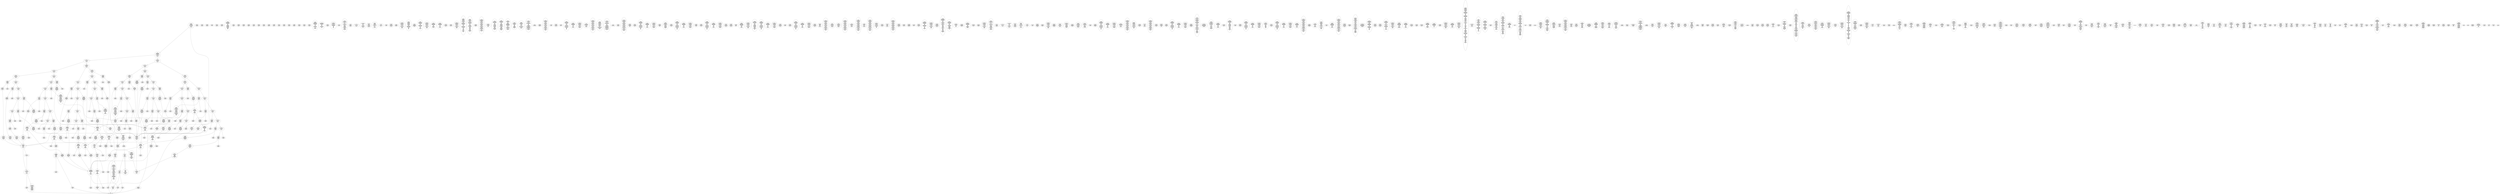 /* Generated by GvGen v.1.0 (https://www.github.com/stricaud/gvgen) */

digraph G {
compound=true;
   node1 [label="[anywhere]"];
   node2 [label="# 0x0
PUSHX Data
PUSHX Data
MSTORE
PUSHX LogicData
CALLDATASIZE
LT
PUSHX Data
JUMPI
"];
   node3 [label="# 0xd
PUSHX Data
CALLDATALOAD
PUSHX BitData
SHR
PUSHX LogicData
GT
PUSHX Data
JUMPI
"];
   node4 [label="# 0x1e
PUSHX LogicData
GT
PUSHX Data
JUMPI
"];
   node5 [label="# 0x29
PUSHX LogicData
GT
PUSHX Data
JUMPI
"];
   node6 [label="# 0x34
PUSHX LogicData
EQ
PUSHX Data
JUMPI
"];
   node7 [label="# 0x3f
PUSHX LogicData
EQ
PUSHX Data
JUMPI
"];
   node8 [label="# 0x4a
PUSHX LogicData
EQ
PUSHX Data
JUMPI
"];
   node9 [label="# 0x55
PUSHX LogicData
EQ
PUSHX Data
JUMPI
"];
   node10 [label="# 0x60
PUSHX LogicData
EQ
PUSHX Data
JUMPI
"];
   node11 [label="# 0x6b
PUSHX LogicData
EQ
PUSHX Data
JUMPI
"];
   node12 [label="# 0x76
PUSHX Data
REVERT
"];
   node13 [label="# 0x7a
JUMPDEST
PUSHX LogicData
EQ
PUSHX Data
JUMPI
"];
   node14 [label="# 0x86
PUSHX LogicData
EQ
PUSHX Data
JUMPI
"];
   node15 [label="# 0x91
PUSHX LogicData
EQ
PUSHX Data
JUMPI
"];
   node16 [label="# 0x9c
PUSHX LogicData
EQ
PUSHX Data
JUMPI
"];
   node17 [label="# 0xa7
PUSHX LogicData
EQ
PUSHX Data
JUMPI
"];
   node18 [label="# 0xb2
PUSHX Data
REVERT
"];
   node19 [label="# 0xb6
JUMPDEST
PUSHX LogicData
GT
PUSHX Data
JUMPI
"];
   node20 [label="# 0xc2
PUSHX LogicData
EQ
PUSHX Data
JUMPI
"];
   node21 [label="# 0xcd
PUSHX LogicData
EQ
PUSHX Data
JUMPI
"];
   node22 [label="# 0xd8
PUSHX LogicData
EQ
PUSHX Data
JUMPI
"];
   node23 [label="# 0xe3
PUSHX LogicData
EQ
PUSHX Data
JUMPI
"];
   node24 [label="# 0xee
PUSHX LogicData
EQ
PUSHX Data
JUMPI
"];
   node25 [label="# 0xf9
PUSHX Data
REVERT
"];
   node26 [label="# 0xfd
JUMPDEST
PUSHX LogicData
EQ
PUSHX Data
JUMPI
"];
   node27 [label="# 0x109
PUSHX LogicData
EQ
PUSHX Data
JUMPI
"];
   node28 [label="# 0x114
PUSHX LogicData
EQ
PUSHX Data
JUMPI
"];
   node29 [label="# 0x11f
PUSHX LogicData
EQ
PUSHX Data
JUMPI
"];
   node30 [label="# 0x12a
PUSHX LogicData
EQ
PUSHX Data
JUMPI
"];
   node31 [label="# 0x135
PUSHX Data
REVERT
"];
   node32 [label="# 0x139
JUMPDEST
PUSHX LogicData
GT
PUSHX Data
JUMPI
"];
   node33 [label="# 0x145
PUSHX LogicData
GT
PUSHX Data
JUMPI
"];
   node34 [label="# 0x150
PUSHX LogicData
EQ
PUSHX Data
JUMPI
"];
   node35 [label="# 0x15b
PUSHX LogicData
EQ
PUSHX Data
JUMPI
"];
   node36 [label="# 0x166
PUSHX LogicData
EQ
PUSHX Data
JUMPI
"];
   node37 [label="# 0x171
PUSHX LogicData
EQ
PUSHX Data
JUMPI
"];
   node38 [label="# 0x17c
PUSHX LogicData
EQ
PUSHX Data
JUMPI
"];
   node39 [label="# 0x187
PUSHX LogicData
EQ
PUSHX Data
JUMPI
"];
   node40 [label="# 0x192
PUSHX Data
REVERT
"];
   node41 [label="# 0x196
JUMPDEST
PUSHX LogicData
EQ
PUSHX Data
JUMPI
"];
   node42 [label="# 0x1a2
PUSHX LogicData
EQ
PUSHX Data
JUMPI
"];
   node43 [label="# 0x1ad
PUSHX LogicData
EQ
PUSHX Data
JUMPI
"];
   node44 [label="# 0x1b8
PUSHX LogicData
EQ
PUSHX Data
JUMPI
"];
   node45 [label="# 0x1c3
PUSHX LogicData
EQ
PUSHX Data
JUMPI
"];
   node46 [label="# 0x1ce
PUSHX Data
REVERT
"];
   node47 [label="# 0x1d2
JUMPDEST
PUSHX LogicData
GT
PUSHX Data
JUMPI
"];
   node48 [label="# 0x1de
PUSHX LogicData
EQ
PUSHX Data
JUMPI
"];
   node49 [label="# 0x1e9
PUSHX LogicData
EQ
PUSHX Data
JUMPI
"];
   node50 [label="# 0x1f4
PUSHX LogicData
EQ
PUSHX Data
JUMPI
"];
   node51 [label="# 0x1ff
PUSHX LogicData
EQ
PUSHX Data
JUMPI
"];
   node52 [label="# 0x20a
PUSHX LogicData
EQ
PUSHX Data
JUMPI
"];
   node53 [label="# 0x215
PUSHX Data
REVERT
"];
   node54 [label="# 0x219
JUMPDEST
PUSHX LogicData
EQ
PUSHX Data
JUMPI
"];
   node55 [label="# 0x225
PUSHX LogicData
EQ
PUSHX Data
JUMPI
"];
   node56 [label="# 0x230
PUSHX LogicData
EQ
PUSHX Data
JUMPI
"];
   node57 [label="# 0x23b
PUSHX LogicData
EQ
PUSHX Data
JUMPI
"];
   node58 [label="# 0x246
PUSHX LogicData
EQ
PUSHX Data
JUMPI
"];
   node59 [label="# 0x251
JUMPDEST
PUSHX Data
REVERT
"];
   node60 [label="# 0x256
JUMPDEST
CALLVALUE
ISZERO
PUSHX Data
JUMPI
"];
   node61 [label="# 0x25e
PUSHX Data
REVERT
"];
   node62 [label="# 0x262
JUMPDEST
PUSHX Data
PUSHX Data
CALLDATASIZE
PUSHX Data
PUSHX Data
JUMP
"];
   node63 [label="# 0x271
JUMPDEST
PUSHX Data
JUMP
"];
   node64 [label="# 0x276
JUMPDEST
PUSHX MemData
MLOAD
ISZERO
ISZERO
MSTORE
PUSHX ArithData
ADD
"];
   node65 [label="# 0x282
JUMPDEST
PUSHX MemData
MLOAD
SUB
RETURN
"];
   node66 [label="# 0x28b
JUMPDEST
CALLVALUE
ISZERO
PUSHX Data
JUMPI
"];
   node67 [label="# 0x293
PUSHX Data
REVERT
"];
   node68 [label="# 0x297
JUMPDEST
PUSHX Data
PUSHX Data
JUMP
"];
   node69 [label="# 0x2a0
JUMPDEST
PUSHX MemData
MLOAD
PUSHX Data
PUSHX Data
JUMP
"];
   node70 [label="# 0x2ad
JUMPDEST
CALLVALUE
ISZERO
PUSHX Data
JUMPI
"];
   node71 [label="# 0x2b5
PUSHX Data
REVERT
"];
   node72 [label="# 0x2b9
JUMPDEST
PUSHX Data
PUSHX Data
CALLDATASIZE
PUSHX Data
PUSHX Data
JUMP
"];
   node73 [label="# 0x2c8
JUMPDEST
PUSHX Data
JUMP
"];
   node74 [label="# 0x2cd
JUMPDEST
PUSHX MemData
MLOAD
PUSHX ArithData
PUSHX BitData
PUSHX BitData
SHL
SUB
AND
MSTORE
PUSHX ArithData
ADD
PUSHX Data
JUMP
"];
   node75 [label="# 0x2e5
JUMPDEST
CALLVALUE
ISZERO
PUSHX Data
JUMPI
"];
   node76 [label="# 0x2ed
PUSHX Data
REVERT
"];
   node77 [label="# 0x2f1
JUMPDEST
PUSHX Data
PUSHX Data
CALLDATASIZE
PUSHX Data
PUSHX Data
JUMP
"];
   node78 [label="# 0x300
JUMPDEST
PUSHX Data
JUMP
"];
   node79 [label="# 0x305
JUMPDEST
STOP
"];
   node80 [label="# 0x307
JUMPDEST
PUSHX Data
PUSHX Data
CALLDATASIZE
PUSHX Data
PUSHX Data
JUMP
"];
   node81 [label="# 0x315
JUMPDEST
PUSHX Data
JUMP
"];
   node82 [label="# 0x31a
JUMPDEST
CALLVALUE
ISZERO
PUSHX Data
JUMPI
"];
   node83 [label="# 0x322
PUSHX Data
REVERT
"];
   node84 [label="# 0x326
JUMPDEST
PUSHX Data
PUSHX MemData
MLOAD
PUSHX ArithData
ADD
PUSHX Data
MSTORE
PUSHX Data
MSTORE
PUSHX ArithData
ADD
PUSHX BitData
PUSHX BitData
SHL
MSTORE
JUMP
"];
   node85 [label="# 0x347
JUMPDEST
CALLVALUE
ISZERO
PUSHX Data
JUMPI
"];
   node86 [label="# 0x34f
PUSHX Data
REVERT
"];
   node87 [label="# 0x353
JUMPDEST
PUSHX StorData
SLOAD
PUSHX StorData
SLOAD
SUB
"];
   node88 [label="# 0x35c
JUMPDEST
PUSHX MemData
MLOAD
MSTORE
PUSHX ArithData
ADD
PUSHX Data
JUMP
"];
   node89 [label="# 0x36a
JUMPDEST
CALLVALUE
ISZERO
PUSHX Data
JUMPI
"];
   node90 [label="# 0x372
PUSHX Data
REVERT
"];
   node91 [label="# 0x376
JUMPDEST
PUSHX StorData
SLOAD
PUSHX Data
JUMP
"];
   node92 [label="# 0x37f
JUMPDEST
CALLVALUE
ISZERO
PUSHX Data
JUMPI
"];
   node93 [label="# 0x387
PUSHX Data
REVERT
"];
   node94 [label="# 0x38b
JUMPDEST
PUSHX Data
PUSHX Data
CALLDATASIZE
PUSHX Data
PUSHX Data
JUMP
"];
   node95 [label="# 0x39a
JUMPDEST
PUSHX Data
JUMP
"];
   node96 [label="# 0x39f
JUMPDEST
CALLVALUE
ISZERO
PUSHX Data
JUMPI
"];
   node97 [label="# 0x3a7
PUSHX Data
REVERT
"];
   node98 [label="# 0x3ab
JUMPDEST
PUSHX StorData
SLOAD
PUSHX Data
PUSHX BitData
AND
JUMP
"];
   node99 [label="# 0x3b9
JUMPDEST
CALLVALUE
ISZERO
PUSHX Data
JUMPI
"];
   node100 [label="# 0x3c1
PUSHX Data
REVERT
"];
   node101 [label="# 0x3c5
JUMPDEST
PUSHX Data
PUSHX StorData
SLOAD
JUMP
"];
   node102 [label="# 0x3cf
JUMPDEST
CALLVALUE
ISZERO
PUSHX Data
JUMPI
"];
   node103 [label="# 0x3d7
PUSHX Data
REVERT
"];
   node104 [label="# 0x3db
JUMPDEST
PUSHX Data
PUSHX Data
CALLDATASIZE
PUSHX Data
PUSHX Data
JUMP
"];
   node105 [label="# 0x3ea
JUMPDEST
PUSHX ArithData
PUSHX BitData
PUSHX BitData
SHL
SUB
AND
PUSHX Data
MSTORE
PUSHX Data
PUSHX Data
MSTORE
PUSHX Data
SHA3
SLOAD
JUMP
"];
   node106 [label="# 0x405
JUMPDEST
CALLVALUE
ISZERO
PUSHX Data
JUMPI
"];
   node107 [label="# 0x40d
PUSHX Data
REVERT
"];
   node108 [label="# 0x411
JUMPDEST
PUSHX Data
PUSHX MemData
MLOAD
PUSHX ArithData
ADD
PUSHX Data
MSTORE
PUSHX Data
MSTORE
PUSHX ArithData
ADD
PUSHX BitData
PUSHX BitData
SHL
MSTORE
JUMP
"];
   node109 [label="# 0x436
JUMPDEST
CALLVALUE
ISZERO
PUSHX Data
JUMPI
"];
   node110 [label="# 0x43e
PUSHX Data
REVERT
"];
   node111 [label="# 0x442
JUMPDEST
CHAINID
PUSHX Data
JUMP
"];
   node112 [label="# 0x449
JUMPDEST
CALLVALUE
ISZERO
PUSHX Data
JUMPI
"];
   node113 [label="# 0x451
PUSHX Data
REVERT
"];
   node114 [label="# 0x455
JUMPDEST
PUSHX Data
PUSHX Data
JUMP
"];
   node115 [label="# 0x45e
JUMPDEST
CALLVALUE
ISZERO
PUSHX Data
JUMPI
"];
   node116 [label="# 0x466
PUSHX Data
REVERT
"];
   node117 [label="# 0x46a
JUMPDEST
PUSHX Data
PUSHX Data
CALLDATASIZE
PUSHX Data
PUSHX Data
JUMP
"];
   node118 [label="# 0x479
JUMPDEST
PUSHX Data
JUMP
"];
   node119 [label="# 0x47e
JUMPDEST
CALLVALUE
ISZERO
PUSHX Data
JUMPI
"];
   node120 [label="# 0x486
PUSHX Data
REVERT
"];
   node121 [label="# 0x48a
JUMPDEST
PUSHX Data
PUSHX Data
CALLDATASIZE
PUSHX Data
PUSHX Data
JUMP
"];
   node122 [label="# 0x499
JUMPDEST
PUSHX Data
JUMP
"];
   node123 [label="# 0x49e
JUMPDEST
CALLVALUE
ISZERO
PUSHX Data
JUMPI
"];
   node124 [label="# 0x4a6
PUSHX Data
REVERT
"];
   node125 [label="# 0x4aa
JUMPDEST
PUSHX Data
PUSHX Data
CALLDATASIZE
PUSHX Data
PUSHX Data
JUMP
"];
   node126 [label="# 0x4b9
JUMPDEST
PUSHX Data
JUMP
"];
   node127 [label="# 0x4be
JUMPDEST
CALLVALUE
ISZERO
PUSHX Data
JUMPI
"];
   node128 [label="# 0x4c6
PUSHX Data
REVERT
"];
   node129 [label="# 0x4ca
JUMPDEST
PUSHX Data
PUSHX Data
CALLDATASIZE
PUSHX Data
PUSHX Data
JUMP
"];
   node130 [label="# 0x4d9
JUMPDEST
PUSHX Data
JUMP
"];
   node131 [label="# 0x4de
JUMPDEST
CALLVALUE
ISZERO
PUSHX Data
JUMPI
"];
   node132 [label="# 0x4e6
PUSHX Data
REVERT
"];
   node133 [label="# 0x4ea
JUMPDEST
PUSHX Data
PUSHX Data
CALLDATASIZE
PUSHX Data
PUSHX Data
JUMP
"];
   node134 [label="# 0x4f9
JUMPDEST
PUSHX Data
JUMP
"];
   node135 [label="# 0x4fe
JUMPDEST
CALLVALUE
ISZERO
PUSHX Data
JUMPI
"];
   node136 [label="# 0x506
PUSHX Data
REVERT
"];
   node137 [label="# 0x50a
JUMPDEST
PUSHX Data
PUSHX StorData
SLOAD
JUMP
"];
   node138 [label="# 0x514
JUMPDEST
CALLVALUE
ISZERO
PUSHX Data
JUMPI
"];
   node139 [label="# 0x51c
PUSHX Data
REVERT
"];
   node140 [label="# 0x520
JUMPDEST
PUSHX Data
PUSHX Data
JUMP
"];
   node141 [label="# 0x529
JUMPDEST
CALLVALUE
ISZERO
PUSHX Data
JUMPI
"];
   node142 [label="# 0x531
PUSHX Data
REVERT
"];
   node143 [label="# 0x535
JUMPDEST
PUSHX Data
PUSHX Data
CALLDATASIZE
PUSHX Data
PUSHX Data
JUMP
"];
   node144 [label="# 0x544
JUMPDEST
PUSHX Data
JUMP
"];
   node145 [label="# 0x549
JUMPDEST
CALLVALUE
ISZERO
PUSHX Data
JUMPI
"];
   node146 [label="# 0x551
PUSHX Data
REVERT
"];
   node147 [label="# 0x555
JUMPDEST
PUSHX Data
PUSHX Data
JUMP
"];
   node148 [label="# 0x55e
JUMPDEST
CALLVALUE
ISZERO
PUSHX Data
JUMPI
"];
   node149 [label="# 0x566
PUSHX Data
REVERT
"];
   node150 [label="# 0x56a
JUMPDEST
PUSHX StorData
SLOAD
PUSHX ArithData
PUSHX BitData
PUSHX BitData
SHL
SUB
AND
PUSHX Data
JUMP
"];
   node151 [label="# 0x57c
JUMPDEST
CALLVALUE
ISZERO
PUSHX Data
JUMPI
"];
   node152 [label="# 0x584
PUSHX Data
REVERT
"];
   node153 [label="# 0x588
JUMPDEST
PUSHX Data
PUSHX Data
CALLDATASIZE
PUSHX Data
PUSHX Data
JUMP
"];
   node154 [label="# 0x597
JUMPDEST
PUSHX Data
JUMP
"];
   node155 [label="# 0x59c
JUMPDEST
CALLVALUE
ISZERO
PUSHX Data
JUMPI
"];
   node156 [label="# 0x5a4
PUSHX Data
REVERT
"];
   node157 [label="# 0x5a8
JUMPDEST
PUSHX Data
PUSHX Data
JUMP
"];
   node158 [label="# 0x5b1
JUMPDEST
PUSHX Data
PUSHX Data
CALLDATASIZE
PUSHX Data
PUSHX Data
JUMP
"];
   node159 [label="# 0x5bf
JUMPDEST
PUSHX Data
JUMP
"];
   node160 [label="# 0x5c4
JUMPDEST
CALLVALUE
ISZERO
PUSHX Data
JUMPI
"];
   node161 [label="# 0x5cc
PUSHX Data
REVERT
"];
   node162 [label="# 0x5d0
JUMPDEST
PUSHX Data
PUSHX Data
CALLDATASIZE
PUSHX Data
PUSHX Data
JUMP
"];
   node163 [label="# 0x5df
JUMPDEST
PUSHX Data
JUMP
"];
   node164 [label="# 0x5e4
JUMPDEST
CALLVALUE
ISZERO
PUSHX Data
JUMPI
"];
   node165 [label="# 0x5ec
PUSHX Data
REVERT
"];
   node166 [label="# 0x5f0
JUMPDEST
PUSHX StorData
SLOAD
PUSHX Data
JUMP
"];
   node167 [label="# 0x5f9
JUMPDEST
CALLVALUE
ISZERO
PUSHX Data
JUMPI
"];
   node168 [label="# 0x601
PUSHX Data
REVERT
"];
   node169 [label="# 0x605
JUMPDEST
PUSHX Data
PUSHX Data
CALLDATASIZE
PUSHX Data
PUSHX Data
JUMP
"];
   node170 [label="# 0x614
JUMPDEST
PUSHX Data
JUMP
"];
   node171 [label="# 0x619
JUMPDEST
CALLVALUE
ISZERO
PUSHX Data
JUMPI
"];
   node172 [label="# 0x621
PUSHX Data
REVERT
"];
   node173 [label="# 0x625
JUMPDEST
PUSHX Data
PUSHX Data
JUMP
"];
   node174 [label="# 0x62e
JUMPDEST
CALLVALUE
ISZERO
PUSHX Data
JUMPI
"];
   node175 [label="# 0x636
PUSHX Data
REVERT
"];
   node176 [label="# 0x63a
JUMPDEST
PUSHX Data
PUSHX Data
JUMP
"];
   node177 [label="# 0x643
JUMPDEST
CALLVALUE
ISZERO
PUSHX Data
JUMPI
"];
   node178 [label="# 0x64b
PUSHX Data
REVERT
"];
   node179 [label="# 0x64f
JUMPDEST
PUSHX Data
PUSHX Data
CALLDATASIZE
PUSHX Data
PUSHX Data
JUMP
"];
   node180 [label="# 0x65e
JUMPDEST
PUSHX Data
JUMP
"];
   node181 [label="# 0x663
JUMPDEST
CALLVALUE
ISZERO
PUSHX Data
JUMPI
"];
   node182 [label="# 0x66b
PUSHX Data
REVERT
"];
   node183 [label="# 0x66f
JUMPDEST
PUSHX Data
PUSHX Data
CALLDATASIZE
PUSHX Data
PUSHX Data
JUMP
"];
   node184 [label="# 0x67e
JUMPDEST
PUSHX Data
JUMP
"];
   node185 [label="# 0x683
JUMPDEST
CALLVALUE
ISZERO
PUSHX Data
JUMPI
"];
   node186 [label="# 0x68b
PUSHX Data
REVERT
"];
   node187 [label="# 0x68f
JUMPDEST
PUSHX Data
PUSHX Data
JUMP
"];
   node188 [label="# 0x698
JUMPDEST
CALLVALUE
ISZERO
PUSHX Data
JUMPI
"];
   node189 [label="# 0x6a0
PUSHX Data
REVERT
"];
   node190 [label="# 0x6a4
JUMPDEST
PUSHX Data
PUSHX Data
CALLDATASIZE
PUSHX Data
PUSHX Data
JUMP
"];
   node191 [label="# 0x6b3
JUMPDEST
PUSHX Data
JUMP
"];
   node192 [label="# 0x6b8
JUMPDEST
CALLVALUE
ISZERO
PUSHX Data
JUMPI
"];
   node193 [label="# 0x6c0
PUSHX Data
REVERT
"];
   node194 [label="# 0x6c4
JUMPDEST
PUSHX Data
PUSHX MemData
MLOAD
PUSHX ArithData
ADD
PUSHX Data
MSTORE
PUSHX Data
MSTORE
PUSHX ArithData
ADD
PUSHX BitData
PUSHX BitData
SHL
MSTORE
JUMP
"];
   node195 [label="# 0x6f4
JUMPDEST
CALLVALUE
ISZERO
PUSHX Data
JUMPI
"];
   node196 [label="# 0x6fc
PUSHX Data
REVERT
"];
   node197 [label="# 0x700
JUMPDEST
PUSHX Data
PUSHX Data
JUMP
"];
   node198 [label="# 0x709
JUMPDEST
CALLVALUE
ISZERO
PUSHX Data
JUMPI
"];
   node199 [label="# 0x711
PUSHX Data
REVERT
"];
   node200 [label="# 0x715
JUMPDEST
PUSHX Data
PUSHX Data
CALLDATASIZE
PUSHX Data
PUSHX Data
JUMP
"];
   node201 [label="# 0x724
JUMPDEST
PUSHX Data
JUMP
"];
   node202 [label="# 0x729
JUMPDEST
CALLVALUE
ISZERO
PUSHX Data
JUMPI
"];
   node203 [label="# 0x731
PUSHX Data
REVERT
"];
   node204 [label="# 0x735
JUMPDEST
PUSHX Data
PUSHX Data
CALLDATASIZE
PUSHX Data
PUSHX Data
JUMP
"];
   node205 [label="# 0x744
JUMPDEST
PUSHX Data
JUMP
"];
   node206 [label="# 0x749
JUMPDEST
CALLVALUE
ISZERO
PUSHX Data
JUMPI
"];
   node207 [label="# 0x751
PUSHX Data
REVERT
"];
   node208 [label="# 0x755
JUMPDEST
PUSHX Data
PUSHX Data
CALLDATASIZE
PUSHX Data
PUSHX Data
JUMP
"];
   node209 [label="# 0x764
JUMPDEST
PUSHX Data
JUMP
"];
   node210 [label="# 0x769
JUMPDEST
PUSHX Data
PUSHX ArithData
PUSHX BitData
PUSHX BitData
SHL
SUB
NOT
AND
PUSHX BitData
PUSHX BitData
SHL
EQ
PUSHX Data
JUMPI
"];
   node211 [label="# 0x785
PUSHX ArithData
PUSHX BitData
PUSHX BitData
SHL
SUB
NOT
AND
PUSHX BitData
PUSHX BitData
SHL
EQ
"];
   node212 [label="# 0x79a
JUMPDEST
PUSHX Data
JUMPI
"];
   node213 [label="# 0x7a0
PUSHX BitData
PUSHX BitData
SHL
PUSHX ArithData
PUSHX BitData
PUSHX BitData
SHL
SUB
NOT
AND
EQ
"];
   node214 [label="# 0x7b5
JUMPDEST
JUMP
"];
   node215 [label="# 0x7bb
JUMPDEST
PUSHX Data
PUSHX StorData
SLOAD
PUSHX Data
PUSHX Data
JUMP
"];
   node216 [label="# 0x7ca
JUMPDEST
PUSHX ArithData
ADD
PUSHX ArithData
DIV
MUL
PUSHX ArithData
ADD
PUSHX MemData
MLOAD
ADD
PUSHX Data
MSTORE
MSTORE
PUSHX ArithData
ADD
SLOAD
PUSHX Data
PUSHX Data
JUMP
"];
   node217 [label="# 0x7f6
JUMPDEST
ISZERO
PUSHX Data
JUMPI
"];
   node218 [label="# 0x7fd
PUSHX LogicData
LT
PUSHX Data
JUMPI
"];
   node219 [label="# 0x805
PUSHX ArithData
SLOAD
DIV
MUL
MSTORE
PUSHX ArithData
ADD
PUSHX Data
JUMP
"];
   node220 [label="# 0x818
JUMPDEST
ADD
PUSHX Data
MSTORE
PUSHX Data
PUSHX Data
SHA3
"];
   node221 [label="# 0x826
JUMPDEST
SLOAD
MSTORE
PUSHX ArithData
ADD
PUSHX ArithData
ADD
GT
PUSHX Data
JUMPI
"];
   node222 [label="# 0x83a
SUB
PUSHX BitData
AND
ADD
"];
   node223 [label="# 0x843
JUMPDEST
JUMP
"];
   node224 [label="# 0x84d
JUMPDEST
PUSHX Data
PUSHX Data
PUSHX Data
JUMP
"];
   node225 [label="# 0x858
JUMPDEST
PUSHX Data
JUMPI
"];
   node226 [label="# 0x85d
PUSHX MemData
MLOAD
PUSHX BitData
PUSHX BitData
SHL
MSTORE
PUSHX ArithData
ADD
PUSHX MemData
MLOAD
SUB
REVERT
"];
   node227 [label="# 0x875
JUMPDEST
PUSHX Data
MSTORE
PUSHX Data
PUSHX Data
MSTORE
PUSHX Data
SHA3
SLOAD
PUSHX ArithData
PUSHX BitData
PUSHX BitData
SHL
SUB
AND
JUMP
"];
   node228 [label="# 0x891
JUMPDEST
PUSHX Data
PUSHX Data
PUSHX Data
JUMP
"];
   node229 [label="# 0x89c
JUMPDEST
PUSHX ArithData
PUSHX BitData
PUSHX BitData
SHL
SUB
AND
PUSHX ArithData
PUSHX BitData
PUSHX BitData
SHL
SUB
AND
SUB
PUSHX Data
JUMPI
"];
   node230 [label="# 0x8b8
PUSHX MemData
MLOAD
PUSHX BitData
PUSHX BitData
SHL
MSTORE
PUSHX ArithData
ADD
PUSHX MemData
MLOAD
SUB
REVERT
"];
   node231 [label="# 0x8d0
JUMPDEST
PUSHX ArithData
PUSHX BitData
PUSHX BitData
SHL
SUB
AND
PUSHX Data
PUSHX Data
JUMP
"];
   node232 [label="# 0x8e2
JUMPDEST
PUSHX ArithData
PUSHX BitData
PUSHX BitData
SHL
SUB
AND
EQ
PUSHX Data
JUMPI
"];
   node233 [label="# 0x8f1
PUSHX Data
PUSHX Data
PUSHX Data
JUMP
"];
   node234 [label="# 0x8fc
JUMPDEST
PUSHX Data
JUMPI
"];
   node235 [label="# 0x901
PUSHX MemData
MLOAD
PUSHX BitData
PUSHX BitData
SHL
MSTORE
PUSHX ArithData
ADD
PUSHX MemData
MLOAD
SUB
REVERT
"];
   node236 [label="# 0x919
JUMPDEST
PUSHX Data
MSTORE
PUSHX Data
PUSHX Data
MSTORE
PUSHX MemData
SHA3
SLOAD
PUSHX ArithData
PUSHX BitData
PUSHX BitData
SHL
SUB
NOT
AND
PUSHX ArithData
PUSHX BitData
PUSHX BitData
SHL
SUB
AND
OR
SSTORE
MLOAD
AND
PUSHX Data
LOGX
JUMP
"];
   node237 [label="# 0x975
JUMPDEST
PUSHX Data
MLOAD
PUSHX ArithData
ADD
MSTORE
PUSHX ArithData
PUSHX BitData
PUSHX BitData
SHL
SUB
AND
PUSHX Data
MSTORE
PUSHX Data
PUSHX ArithData
MSTORE
SHA3
SLOAD
MSTORE
ADD
MSTORE
ADD
MSTORE
PUSHX Data
PUSHX Data
JUMP
"];
   node238 [label="# 0x9b3
JUMPDEST
PUSHX Data
JUMPI
"];
   node239 [label="# 0x9b8
PUSHX MemData
MLOAD
PUSHX BitData
PUSHX BitData
SHL
MSTORE
PUSHX Data
PUSHX ArithData
ADD
MSTORE
PUSHX Data
PUSHX ArithData
ADD
MSTORE
PUSHX Data
PUSHX ArithData
ADD
MSTORE
PUSHX BitData
PUSHX BitData
SHL
PUSHX ArithData
ADD
MSTORE
PUSHX ArithData
ADD
"];
   node240 [label="# 0xa05
JUMPDEST
PUSHX MemData
MLOAD
SUB
REVERT
"];
   node241 [label="# 0xa0e
JUMPDEST
PUSHX ArithData
PUSHX BitData
PUSHX BitData
SHL
SUB
AND
PUSHX Data
MSTORE
PUSHX Data
PUSHX Data
MSTORE
PUSHX Data
SHA3
SLOAD
PUSHX Data
PUSHX Data
PUSHX Data
JUMP
"];
   node242 [label="# 0xa32
JUMPDEST
PUSHX ArithData
PUSHX BitData
PUSHX BitData
SHL
SUB
AND
PUSHX Data
MSTORE
PUSHX Data
PUSHX Data
MSTORE
PUSHX MemData
SHA3
SSTORE
MLOAD
PUSHX Data
PUSHX Data
CALLER
PUSHX Data
JUMP
"];
   node243 [label="# 0xa82
JUMPDEST
PUSHX MemData
MLOAD
SUB
LOGX
PUSHX Data
ADDRESS
PUSHX ArithData
PUSHX BitData
PUSHX BitData
SHL
SUB
AND
PUSHX MemData
MLOAD
PUSHX ArithData
ADD
PUSHX Data
PUSHX Data
JUMP
"];
   node244 [label="# 0xaaa
JUMPDEST
PUSHX MemData
MLOAD
PUSHX BitData
NOT
SUB
ADD
MSTORE
MSTORE
PUSHX Data
PUSHX Data
JUMP
"];
   node245 [label="# 0xac4
JUMPDEST
PUSHX Data
PUSHX MemData
MLOAD
SUB
PUSHX Data
GAS
CALL
RETURNDATASIZE
PUSHX LogicData
EQ
PUSHX Data
JUMPI
"];
   node246 [label="# 0xae0
PUSHX MemData
MLOAD
PUSHX BitData
NOT
PUSHX ArithData
RETURNDATASIZE
ADD
AND
ADD
PUSHX Data
MSTORE
RETURNDATASIZE
MSTORE
RETURNDATASIZE
PUSHX Data
PUSHX ArithData
ADD
RETURNDATACOPY
PUSHX Data
JUMP
"];
   node247 [label="# 0xb01
JUMPDEST
PUSHX Data
"];
   node248 [label="# 0xb06
JUMPDEST
PUSHX Data
JUMPI
"];
   node249 [label="# 0xb11
PUSHX MemData
MLOAD
PUSHX BitData
PUSHX BitData
SHL
MSTORE
PUSHX Data
PUSHX ArithData
ADD
MSTORE
PUSHX Data
PUSHX ArithData
ADD
MSTORE
PUSHX Data
PUSHX ArithData
ADD
MSTORE
PUSHX ArithData
ADD
PUSHX Data
JUMP
"];
   node250 [label="# 0xb58
JUMPDEST
JUMP
"];
   node251 [label="# 0xb64
JUMPDEST
PUSHX Data
PUSHX Data
JUMP
"];
   node252 [label="# 0xb6f
JUMPDEST
JUMP
"];
   node253 [label="# 0xb74
JUMPDEST
PUSHX Data
PUSHX Data
JUMP
"];
   node254 [label="# 0xb7c
JUMPDEST
PUSHX ArithData
PUSHX BitData
PUSHX BitData
SHL
SUB
AND
PUSHX Data
PUSHX StorData
SLOAD
PUSHX ArithData
PUSHX BitData
PUSHX BitData
SHL
SUB
AND
JUMP
"];
   node255 [label="# 0xb97
JUMPDEST
PUSHX ArithData
PUSHX BitData
PUSHX BitData
SHL
SUB
AND
EQ
PUSHX Data
JUMPI
"];
   node256 [label="# 0xba6
PUSHX MemData
MLOAD
PUSHX BitData
PUSHX BitData
SHL
MSTORE
PUSHX ArithData
ADD
PUSHX Data
PUSHX Data
JUMP
"];
   node257 [label="# 0xbbd
JUMPDEST
PUSHX ArithData
PUSHX StorData
SLOAD
SUB
PUSHX Data
JUMPI
"];
   node258 [label="# 0xbc8
PUSHX MemData
MLOAD
PUSHX BitData
PUSHX BitData
SHL
MSTORE
PUSHX Data
PUSHX ArithData
ADD
MSTORE
PUSHX Data
PUSHX ArithData
ADD
MSTORE
PUSHX Data
PUSHX ArithData
ADD
MSTORE
PUSHX ArithData
ADD
PUSHX Data
JUMP
"];
   node259 [label="# 0xc0f
JUMPDEST
PUSHX Data
PUSHX Data
SSTORE
PUSHX MemData
MLOAD
PUSHX Data
CALLER
SELFBALANCE
GAS
CALL
RETURNDATASIZE
PUSHX LogicData
EQ
PUSHX Data
JUMPI
"];
   node260 [label="# 0xc35
PUSHX MemData
MLOAD
PUSHX BitData
NOT
PUSHX ArithData
RETURNDATASIZE
ADD
AND
ADD
PUSHX Data
MSTORE
RETURNDATASIZE
MSTORE
RETURNDATASIZE
PUSHX Data
PUSHX ArithData
ADD
RETURNDATACOPY
PUSHX Data
JUMP
"];
   node261 [label="# 0xc56
JUMPDEST
PUSHX Data
"];
   node262 [label="# 0xc5b
JUMPDEST
PUSHX Data
JUMPI
"];
   node263 [label="# 0xc65
PUSHX MemData
MLOAD
PUSHX BitData
PUSHX BitData
SHL
MSTORE
PUSHX Data
PUSHX ArithData
ADD
MSTORE
PUSHX Data
PUSHX ArithData
ADD
MSTORE
PUSHX BitData
PUSHX BitData
SHL
PUSHX ArithData
ADD
MSTORE
PUSHX ArithData
ADD
PUSHX Data
JUMP
"];
   node264 [label="# 0xc9f
JUMPDEST
PUSHX Data
PUSHX Data
SSTORE
JUMP
"];
   node265 [label="# 0xca7
JUMPDEST
PUSHX Data
PUSHX Data
JUMP
"];
   node266 [label="# 0xcaf
JUMPDEST
PUSHX ArithData
PUSHX BitData
PUSHX BitData
SHL
SUB
AND
PUSHX Data
PUSHX StorData
SLOAD
PUSHX ArithData
PUSHX BitData
PUSHX BitData
SHL
SUB
AND
JUMP
"];
   node267 [label="# 0xcca
JUMPDEST
PUSHX ArithData
PUSHX BitData
PUSHX BitData
SHL
SUB
AND
EQ
PUSHX Data
JUMPI
"];
   node268 [label="# 0xcd9
PUSHX MemData
MLOAD
PUSHX BitData
PUSHX BitData
SHL
MSTORE
PUSHX ArithData
ADD
PUSHX Data
PUSHX Data
JUMP
"];
   node269 [label="# 0xcf0
JUMPDEST
PUSHX Data
SSTORE
JUMP
"];
   node270 [label="# 0xcf5
JUMPDEST
PUSHX Data
PUSHX MemData
MLOAD
PUSHX ArithData
ADD
PUSHX Data
MSTORE
PUSHX Data
MSTORE
PUSHX Data
JUMP
"];
   node271 [label="# 0xd10
JUMPDEST
PUSHX Data
PUSHX Data
JUMP
"];
   node272 [label="# 0xd18
JUMPDEST
PUSHX ArithData
PUSHX BitData
PUSHX BitData
SHL
SUB
AND
PUSHX Data
PUSHX StorData
SLOAD
PUSHX ArithData
PUSHX BitData
PUSHX BitData
SHL
SUB
AND
JUMP
"];
   node273 [label="# 0xd33
JUMPDEST
PUSHX ArithData
PUSHX BitData
PUSHX BitData
SHL
SUB
AND
EQ
PUSHX Data
JUMPI
"];
   node274 [label="# 0xd42
PUSHX MemData
MLOAD
PUSHX BitData
PUSHX BitData
SHL
MSTORE
PUSHX ArithData
ADD
PUSHX Data
PUSHX Data
JUMP
"];
   node275 [label="# 0xd59
JUMPDEST
PUSHX Data
SSTORE
JUMP
"];
   node276 [label="# 0xd5e
JUMPDEST
PUSHX Data
PUSHX Data
JUMP
"];
   node277 [label="# 0xd66
JUMPDEST
PUSHX ArithData
PUSHX BitData
PUSHX BitData
SHL
SUB
AND
PUSHX Data
PUSHX StorData
SLOAD
PUSHX ArithData
PUSHX BitData
PUSHX BitData
SHL
SUB
AND
JUMP
"];
   node278 [label="# 0xd81
JUMPDEST
PUSHX ArithData
PUSHX BitData
PUSHX BitData
SHL
SUB
AND
EQ
PUSHX Data
JUMPI
"];
   node279 [label="# 0xd90
PUSHX MemData
MLOAD
PUSHX BitData
PUSHX BitData
SHL
MSTORE
PUSHX ArithData
ADD
PUSHX Data
PUSHX Data
JUMP
"];
   node280 [label="# 0xda7
JUMPDEST
PUSHX Data
PUSHX Data
PUSHX Data
JUMP
"];
   node281 [label="# 0xdb4
JUMPDEST
PUSHX Data
PUSHX Data
PUSHX Data
JUMP
"];
   node282 [label="# 0xdbf
JUMPDEST
MLOAD
JUMP
"];
   node283 [label="# 0xdc6
JUMPDEST
PUSHX Data
PUSHX ArithData
PUSHX BitData
PUSHX BitData
SHL
SUB
AND
PUSHX Data
JUMPI
"];
   node284 [label="# 0xdd7
PUSHX MemData
MLOAD
PUSHX BitData
PUSHX BitData
SHL
MSTORE
PUSHX ArithData
ADD
PUSHX MemData
MLOAD
SUB
REVERT
"];
   node285 [label="# 0xdef
JUMPDEST
PUSHX ArithData
PUSHX BitData
PUSHX BitData
SHL
SUB
AND
PUSHX Data
MSTORE
PUSHX Data
PUSHX Data
MSTORE
PUSHX Data
SHA3
SLOAD
PUSHX BitData
AND
JUMP
"];
   node286 [label="# 0xe15
JUMPDEST
PUSHX Data
PUSHX Data
JUMP
"];
   node287 [label="# 0xe1d
JUMPDEST
PUSHX ArithData
PUSHX BitData
PUSHX BitData
SHL
SUB
AND
PUSHX Data
PUSHX StorData
SLOAD
PUSHX ArithData
PUSHX BitData
PUSHX BitData
SHL
SUB
AND
JUMP
"];
   node288 [label="# 0xe38
JUMPDEST
PUSHX ArithData
PUSHX BitData
PUSHX BitData
SHL
SUB
AND
EQ
PUSHX Data
JUMPI
"];
   node289 [label="# 0xe47
PUSHX MemData
MLOAD
PUSHX BitData
PUSHX BitData
SHL
MSTORE
PUSHX ArithData
ADD
PUSHX Data
PUSHX Data
JUMP
"];
   node290 [label="# 0xe5e
JUMPDEST
PUSHX Data
PUSHX Data
PUSHX Data
JUMP
"];
   node291 [label="# 0xe68
JUMPDEST
JUMP
"];
   node292 [label="# 0xe6a
JUMPDEST
PUSHX Data
PUSHX Data
JUMP
"];
   node293 [label="# 0xe72
JUMPDEST
PUSHX ArithData
PUSHX BitData
PUSHX BitData
SHL
SUB
AND
PUSHX Data
PUSHX StorData
SLOAD
PUSHX ArithData
PUSHX BitData
PUSHX BitData
SHL
SUB
AND
JUMP
"];
   node294 [label="# 0xe8d
JUMPDEST
PUSHX ArithData
PUSHX BitData
PUSHX BitData
SHL
SUB
AND
EQ
PUSHX Data
JUMPI
"];
   node295 [label="# 0xe9c
PUSHX MemData
MLOAD
PUSHX BitData
PUSHX BitData
SHL
MSTORE
PUSHX ArithData
ADD
PUSHX Data
PUSHX Data
JUMP
"];
   node296 [label="# 0xeb3
JUMPDEST
PUSHX Data
PUSHX Data
PUSHX Data
JUMP
"];
   node297 [label="# 0xec0
JUMPDEST
PUSHX Data
PUSHX StorData
SLOAD
PUSHX Data
PUSHX Data
JUMP
"];
   node298 [label="# 0xecf
JUMPDEST
ORIGIN
CALLER
EQ
PUSHX Data
JUMPI
"];
   node299 [label="# 0xed7
PUSHX MemData
MLOAD
PUSHX BitData
PUSHX BitData
SHL
MSTORE
PUSHX Data
PUSHX ArithData
ADD
MSTORE
PUSHX Data
PUSHX ArithData
ADD
MSTORE
PUSHX Data
PUSHX ArithData
ADD
MSTORE
PUSHX ArithData
ADD
PUSHX Data
JUMP
"];
   node300 [label="# 0xf1e
JUMPDEST
PUSHX Data
PUSHX StorData
SLOAD
PUSHX Data
PUSHX Data
JUMP
"];
   node301 [label="# 0xf2e
JUMPDEST
PUSHX StorData
SLOAD
PUSHX BitData
AND
PUSHX Data
JUMPI
"];
   node302 [label="# 0xf3c
PUSHX MemData
MLOAD
PUSHX BitData
PUSHX BitData
SHL
MSTORE
PUSHX Data
PUSHX ArithData
ADD
MSTORE
PUSHX Data
PUSHX ArithData
ADD
MSTORE
PUSHX Data
PUSHX ArithData
ADD
MSTORE
PUSHX ArithData
ADD
PUSHX Data
JUMP
"];
   node303 [label="# 0xf83
JUMPDEST
PUSHX LogicData
GT
ISZERO
PUSHX Data
JUMPI
"];
   node304 [label="# 0xf8d
PUSHX MemData
MLOAD
PUSHX BitData
PUSHX BitData
SHL
MSTORE
PUSHX Data
PUSHX ArithData
ADD
MSTORE
PUSHX Data
PUSHX ArithData
ADD
MSTORE
PUSHX BitData
PUSHX BitData
SHL
PUSHX ArithData
ADD
MSTORE
PUSHX ArithData
ADD
PUSHX Data
JUMP
"];
   node305 [label="# 0xfcd
JUMPDEST
CALLVALUE
LT
ISZERO
PUSHX Data
JUMPI
"];
   node306 [label="# 0xfd6
PUSHX MemData
MLOAD
PUSHX BitData
PUSHX BitData
SHL
MSTORE
PUSHX Data
PUSHX ArithData
ADD
MSTORE
PUSHX Data
PUSHX ArithData
ADD
MSTORE
PUSHX BitData
PUSHX BitData
SHL
PUSHX ArithData
ADD
MSTORE
PUSHX ArithData
ADD
PUSHX Data
JUMP
"];
   node307 [label="# 0x1010
JUMPDEST
PUSHX StorData
SLOAD
PUSHX Data
PUSHX StorData
SLOAD
PUSHX StorData
SLOAD
SUB
JUMP
"];
   node308 [label="# 0x1021
JUMPDEST
PUSHX Data
PUSHX Data
JUMP
"];
   node309 [label="# 0x102b
JUMPDEST
GT
ISZERO
PUSHX Data
JUMPI
"];
   node310 [label="# 0x1032
PUSHX MemData
MLOAD
PUSHX BitData
PUSHX BitData
SHL
MSTORE
PUSHX Data
PUSHX ArithData
ADD
MSTORE
PUSHX Data
PUSHX ArithData
ADD
MSTORE
PUSHX Data
PUSHX ArithData
ADD
MSTORE
PUSHX ArithData
ADD
PUSHX Data
JUMP
"];
   node311 [label="# 0x1079
JUMPDEST
PUSHX Data
PUSHX Data
PUSHX Data
JUMP
"];
   node312 [label="# 0x1084
JUMPDEST
PUSHX Data
JUMP
"];
   node313 [label="# 0x108a
JUMPDEST
PUSHX Data
PUSHX Data
JUMP
"];
   node314 [label="# 0x1093
JUMPDEST
JUMP
"];
   node315 [label="# 0x1097
JUMPDEST
PUSHX Data
PUSHX Data
JUMP
"];
   node316 [label="# 0x109f
JUMPDEST
PUSHX ArithData
PUSHX BitData
PUSHX BitData
SHL
SUB
AND
PUSHX ArithData
PUSHX BitData
PUSHX BitData
SHL
SUB
AND
SUB
PUSHX Data
JUMPI
"];
   node317 [label="# 0x10b8
PUSHX MemData
MLOAD
PUSHX BitData
PUSHX BitData
SHL
MSTORE
PUSHX ArithData
ADD
PUSHX MemData
MLOAD
SUB
REVERT
"];
   node318 [label="# 0x10d0
JUMPDEST
PUSHX Data
PUSHX Data
PUSHX Data
PUSHX Data
JUMP
"];
   node319 [label="# 0x10dd
JUMPDEST
PUSHX ArithData
PUSHX BitData
PUSHX BitData
SHL
SUB
AND
MSTORE
PUSHX ArithData
ADD
MSTORE
PUSHX ArithData
ADD
PUSHX Data
SHA3
AND
MSTORE
MSTORE
SHA3
SLOAD
PUSHX BitData
NOT
AND
ISZERO
ISZERO
OR
SSTORE
PUSHX Data
PUSHX Data
JUMP
"];
   node320 [label="# 0x1121
JUMPDEST
PUSHX ArithData
PUSHX BitData
PUSHX BitData
SHL
SUB
AND
PUSHX Data
PUSHX MemData
MLOAD
PUSHX Data
ISZERO
ISZERO
MSTORE
PUSHX ArithData
ADD
JUMP
"];
   node321 [label="# 0x115d
JUMPDEST
PUSHX MemData
MLOAD
SUB
LOGX
JUMP
"];
   node322 [label="# 0x1169
JUMPDEST
PUSHX Data
PUSHX Data
JUMP
"];
   node323 [label="# 0x1174
JUMPDEST
PUSHX ArithData
PUSHX BitData
PUSHX BitData
SHL
SUB
AND
EXTCODESIZE
ISZERO
PUSHX Data
JUMPI
"];
   node324 [label="# 0x1185
PUSHX Data
PUSHX Data
JUMP
"];
   node325 [label="# 0x1190
JUMPDEST
PUSHX Data
JUMPI
"];
   node326 [label="# 0x1195
PUSHX MemData
MLOAD
PUSHX BitData
PUSHX BitData
SHL
MSTORE
PUSHX ArithData
ADD
PUSHX MemData
MLOAD
SUB
REVERT
"];
   node327 [label="# 0x11ad
JUMPDEST
JUMP
"];
   node328 [label="# 0x11b3
JUMPDEST
PUSHX StorData
SLOAD
PUSHX Data
PUSHX Data
JUMP
"];
   node329 [label="# 0x11c0
JUMPDEST
PUSHX ArithData
ADD
PUSHX ArithData
DIV
MUL
PUSHX ArithData
ADD
PUSHX MemData
MLOAD
ADD
PUSHX Data
MSTORE
MSTORE
PUSHX ArithData
ADD
SLOAD
PUSHX Data
PUSHX Data
JUMP
"];
   node330 [label="# 0x11ec
JUMPDEST
ISZERO
PUSHX Data
JUMPI
"];
   node331 [label="# 0x11f3
PUSHX LogicData
LT
PUSHX Data
JUMPI
"];
   node332 [label="# 0x11fb
PUSHX ArithData
SLOAD
DIV
MUL
MSTORE
PUSHX ArithData
ADD
PUSHX Data
JUMP
"];
   node333 [label="# 0x120e
JUMPDEST
ADD
PUSHX Data
MSTORE
PUSHX Data
PUSHX Data
SHA3
"];
   node334 [label="# 0x121c
JUMPDEST
SLOAD
MSTORE
PUSHX ArithData
ADD
PUSHX ArithData
ADD
GT
PUSHX Data
JUMPI
"];
   node335 [label="# 0x1230
SUB
PUSHX BitData
AND
ADD
"];
   node336 [label="# 0x1239
JUMPDEST
JUMP
"];
   node337 [label="# 0x1241
JUMPDEST
PUSHX StorData
SLOAD
PUSHX Data
PUSHX Data
JUMP
"];
   node338 [label="# 0x124e
JUMPDEST
PUSHX Data
PUSHX Data
PUSHX Data
JUMP
"];
   node339 [label="# 0x1259
JUMPDEST
PUSHX Data
JUMPI
"];
   node340 [label="# 0x125e
PUSHX MemData
MLOAD
PUSHX BitData
PUSHX BitData
SHL
MSTORE
PUSHX ArithData
ADD
PUSHX MemData
MLOAD
SUB
REVERT
"];
   node341 [label="# 0x1276
JUMPDEST
PUSHX Data
PUSHX Data
PUSHX Data
JUMP
"];
   node342 [label="# 0x1280
JUMPDEST
MLOAD
PUSHX ArithData
SUB
PUSHX Data
JUMPI
"];
   node343 [label="# 0x128c
PUSHX MemData
MLOAD
PUSHX ArithData
ADD
PUSHX Data
MSTORE
PUSHX Data
MSTORE
PUSHX Data
JUMP
"];
   node344 [label="# 0x12a0
JUMPDEST
PUSHX Data
PUSHX Data
JUMP
"];
   node345 [label="# 0x12aa
JUMPDEST
PUSHX Data
PUSHX MemData
MLOAD
PUSHX ArithData
ADD
PUSHX Data
PUSHX Data
JUMP
"];
   node346 [label="# 0x12be
JUMPDEST
PUSHX MemData
MLOAD
PUSHX ArithData
SUB
SUB
MSTORE
PUSHX Data
MSTORE
"];
   node347 [label="# 0x12ce
JUMPDEST
JUMP
"];
   node348 [label="# 0x12d5
JUMPDEST
PUSHX Data
PUSHX Data
JUMP
"];
   node349 [label="# 0x12dd
JUMPDEST
PUSHX ArithData
PUSHX BitData
PUSHX BitData
SHL
SUB
AND
PUSHX Data
PUSHX StorData
SLOAD
PUSHX ArithData
PUSHX BitData
PUSHX BitData
SHL
SUB
AND
JUMP
"];
   node350 [label="# 0x12f8
JUMPDEST
PUSHX ArithData
PUSHX BitData
PUSHX BitData
SHL
SUB
AND
EQ
PUSHX Data
JUMPI
"];
   node351 [label="# 0x1307
PUSHX MemData
MLOAD
PUSHX BitData
PUSHX BitData
SHL
MSTORE
PUSHX ArithData
ADD
PUSHX Data
PUSHX Data
JUMP
"];
   node352 [label="# 0x131e
JUMPDEST
PUSHX ArithData
PUSHX StorData
SLOAD
SUB
PUSHX Data
JUMPI
"];
   node353 [label="# 0x1329
PUSHX MemData
MLOAD
PUSHX BitData
PUSHX BitData
SHL
MSTORE
PUSHX Data
PUSHX ArithData
ADD
MSTORE
PUSHX Data
PUSHX ArithData
ADD
MSTORE
PUSHX Data
PUSHX ArithData
ADD
MSTORE
PUSHX ArithData
ADD
PUSHX Data
JUMP
"];
   node354 [label="# 0x1370
JUMPDEST
PUSHX Data
PUSHX Data
SSTORE
PUSHX StorData
SLOAD
PUSHX Data
PUSHX StorData
SLOAD
PUSHX StorData
SLOAD
SUB
JUMP
"];
   node355 [label="# 0x1386
JUMPDEST
PUSHX Data
PUSHX Data
JUMP
"];
   node356 [label="# 0x1390
JUMPDEST
GT
ISZERO
PUSHX Data
JUMPI
"];
   node357 [label="# 0x1397
PUSHX MemData
MLOAD
PUSHX BitData
PUSHX BitData
SHL
MSTORE
PUSHX Data
PUSHX ArithData
ADD
MSTORE
PUSHX Data
PUSHX ArithData
ADD
MSTORE
PUSHX Data
PUSHX ArithData
ADD
MSTORE
PUSHX ArithData
ADD
PUSHX Data
JUMP
"];
   node358 [label="# 0x13de
JUMPDEST
PUSHX Data
PUSHX Data
JUMP
"];
   node359 [label="# 0x13e8
JUMPDEST
PUSHX Data
PUSHX Data
SSTORE
JUMP
"];
   node360 [label="# 0x13f1
JUMPDEST
PUSHX StorData
SLOAD
PUSHX Data
PUSHX Data
JUMP
"];
   node361 [label="# 0x13fe
JUMPDEST
PUSHX Data
PUSHX Data
JUMP
"];
   node362 [label="# 0x1406
JUMPDEST
PUSHX ArithData
PUSHX BitData
PUSHX BitData
SHL
SUB
AND
PUSHX Data
PUSHX StorData
SLOAD
PUSHX ArithData
PUSHX BitData
PUSHX BitData
SHL
SUB
AND
JUMP
"];
   node363 [label="# 0x1421
JUMPDEST
PUSHX ArithData
PUSHX BitData
PUSHX BitData
SHL
SUB
AND
EQ
PUSHX Data
JUMPI
"];
   node364 [label="# 0x1430
PUSHX MemData
MLOAD
PUSHX BitData
PUSHX BitData
SHL
MSTORE
PUSHX ArithData
ADD
PUSHX Data
PUSHX Data
JUMP
"];
   node365 [label="# 0x1447
JUMPDEST
PUSHX Data
PUSHX Data
PUSHX Data
JUMP
"];
   node366 [label="# 0x1454
JUMPDEST
PUSHX Data
PUSHX StorData
SLOAD
PUSHX Data
PUSHX Data
JUMP
"];
   node367 [label="# 0x1463
JUMPDEST
PUSHX StorData
SLOAD
PUSHX MemData
MLOAD
PUSHX BitData
PUSHX BitData
SHL
MSTORE
PUSHX ArithData
PUSHX BitData
PUSHX BitData
SHL
SUB
AND
PUSHX ArithData
ADD
MSTORE
PUSHX Data
AND
AND
PUSHX Data
PUSHX ArithData
ADD
PUSHX Data
PUSHX MemData
MLOAD
SUB
GAS
STATICCALL
ISZERO
ISZERO
PUSHX Data
JUMPI
"];
   node368 [label="# 0x14ac
RETURNDATASIZE
PUSHX Data
RETURNDATACOPY
RETURNDATASIZE
PUSHX Data
REVERT
"];
   node369 [label="# 0x14b5
JUMPDEST
PUSHX MemData
MLOAD
RETURNDATASIZE
PUSHX BitData
NOT
PUSHX ArithData
ADD
AND
ADD
PUSHX Data
MSTORE
ADD
PUSHX Data
PUSHX Data
JUMP
"];
   node370 [label="# 0x14d9
JUMPDEST
PUSHX ArithData
PUSHX BitData
PUSHX BitData
SHL
SUB
AND
SUB
PUSHX Data
JUMPI
"];
   node371 [label="# 0x14e8
PUSHX Data
PUSHX Data
JUMP
"];
   node372 [label="# 0x14f1
JUMPDEST
PUSHX ArithData
PUSHX BitData
PUSHX BitData
SHL
SUB
AND
PUSHX Data
MSTORE
PUSHX Data
PUSHX Data
MSTORE
PUSHX Data
SHA3
AND
MSTORE
MSTORE
SHA3
SLOAD
PUSHX BitData
AND
"];
   node373 [label="# 0x151b
JUMPDEST
JUMP
"];
   node374 [label="# 0x1523
JUMPDEST
PUSHX Data
PUSHX Data
JUMP
"];
   node375 [label="# 0x152b
JUMPDEST
PUSHX ArithData
PUSHX BitData
PUSHX BitData
SHL
SUB
AND
PUSHX Data
PUSHX StorData
SLOAD
PUSHX ArithData
PUSHX BitData
PUSHX BitData
SHL
SUB
AND
JUMP
"];
   node376 [label="# 0x1546
JUMPDEST
PUSHX ArithData
PUSHX BitData
PUSHX BitData
SHL
SUB
AND
EQ
PUSHX Data
JUMPI
"];
   node377 [label="# 0x1555
PUSHX MemData
MLOAD
PUSHX BitData
PUSHX BitData
SHL
MSTORE
PUSHX ArithData
ADD
PUSHX Data
PUSHX Data
JUMP
"];
   node378 [label="# 0x156c
JUMPDEST
PUSHX StorData
SLOAD
PUSHX BitData
NOT
AND
ISZERO
ISZERO
OR
SSTORE
JUMP
"];
   node379 [label="# 0x157f
JUMPDEST
PUSHX Data
PUSHX Data
JUMP
"];
   node380 [label="# 0x1587
JUMPDEST
PUSHX ArithData
PUSHX BitData
PUSHX BitData
SHL
SUB
AND
PUSHX Data
PUSHX StorData
SLOAD
PUSHX ArithData
PUSHX BitData
PUSHX BitData
SHL
SUB
AND
JUMP
"];
   node381 [label="# 0x15a2
JUMPDEST
PUSHX ArithData
PUSHX BitData
PUSHX BitData
SHL
SUB
AND
EQ
PUSHX Data
JUMPI
"];
   node382 [label="# 0x15b1
PUSHX MemData
MLOAD
PUSHX BitData
PUSHX BitData
SHL
MSTORE
PUSHX ArithData
ADD
PUSHX Data
PUSHX Data
JUMP
"];
   node383 [label="# 0x15c8
JUMPDEST
PUSHX ArithData
PUSHX BitData
PUSHX BitData
SHL
SUB
AND
PUSHX Data
JUMPI
"];
   node384 [label="# 0x15d7
PUSHX MemData
MLOAD
PUSHX BitData
PUSHX BitData
SHL
MSTORE
PUSHX Data
PUSHX ArithData
ADD
MSTORE
PUSHX Data
PUSHX ArithData
ADD
MSTORE
PUSHX Data
PUSHX ArithData
ADD
MSTORE
PUSHX BitData
PUSHX BitData
SHL
PUSHX ArithData
ADD
MSTORE
PUSHX ArithData
ADD
PUSHX Data
JUMP
"];
   node385 [label="# 0x162d
JUMPDEST
PUSHX Data
PUSHX Data
JUMP
"];
   node386 [label="# 0x1636
JUMPDEST
JUMP
"];
   node387 [label="# 0x1639
JUMPDEST
PUSHX Data
ADDRESS
CALLER
SUB
PUSHX Data
JUMPI
"];
   node388 [label="# 0x1643
PUSHX Data
CALLDATASIZE
PUSHX ArithData
ADD
PUSHX ArithData
DIV
MUL
PUSHX ArithData
ADD
PUSHX MemData
MLOAD
ADD
PUSHX Data
MSTORE
MSTORE
PUSHX ArithData
ADD
CALLDATACOPY
PUSHX Data
ADD
MSTORE
CALLDATASIZE
ADD
MLOAD
PUSHX ArithData
PUSHX BitData
PUSHX BitData
SHL
SUB
AND
PUSHX Data
JUMP
"];
   node389 [label="# 0x168f
JUMPDEST
CALLER
"];
   node390 [label="# 0x1692
JUMPDEST
JUMP
"];
   node391 [label="# 0x1695
JUMPDEST
PUSHX StorData
SLOAD
LT
ISZERO
PUSHX Data
JUMPI
"];
   node392 [label="# 0x16a2
PUSHX Data
MSTORE
PUSHX Data
PUSHX Data
MSTORE
PUSHX Data
SHA3
SLOAD
PUSHX BitData
PUSHX BitData
SHL
DIV
PUSHX BitData
AND
ISZERO
JUMP
"];
   node393 [label="# 0x16c0
JUMPDEST
PUSHX Data
PUSHX Data
PUSHX Data
JUMP
"];
   node394 [label="# 0x16ca
JUMPDEST
JUMP
"];
   node395 [label="# 0x16cf
JUMPDEST
PUSHX Data
PUSHX ArithData
PUSHX BitData
PUSHX BitData
SHL
SUB
AND
PUSHX Data
JUMPI
"];
   node396 [label="# 0x16e0
PUSHX MemData
MLOAD
PUSHX BitData
PUSHX BitData
SHL
MSTORE
PUSHX Data
PUSHX ArithData
ADD
MSTORE
PUSHX Data
PUSHX ArithData
ADD
MSTORE
PUSHX Data
PUSHX ArithData
ADD
MSTORE
PUSHX BitData
PUSHX BitData
SHL
PUSHX ArithData
ADD
MSTORE
PUSHX ArithData
ADD
PUSHX Data
JUMP
"];
   node397 [label="# 0x1735
JUMPDEST
PUSHX Data
PUSHX Data
PUSHX Data
PUSHX Data
JUMP
"];
   node398 [label="# 0x1743
JUMPDEST
PUSHX Data
JUMP
"];
   node399 [label="# 0x1748
JUMPDEST
PUSHX Data
MLOAD
PUSHX Data
MSTORE
PUSHX ArithData
ADD
MSTORE
MSTORE
PUSHX BitData
AND
ADD
MSTORE
PUSHX ArithData
ADD
MSTORE
PUSHX ArithData
ADD
MSTORE
PUSHX ArithData
ADD
PUSHX Data
PUSHX MemData
MLOAD
PUSHX ArithData
SUB
SUB
GAS
STATICCALL
ISZERO
ISZERO
PUSHX Data
JUMPI
"];
   node400 [label="# 0x178d
RETURNDATASIZE
PUSHX Data
RETURNDATACOPY
RETURNDATASIZE
PUSHX Data
REVERT
"];
   node401 [label="# 0x1796
JUMPDEST
PUSHX ArithData
PUSHX MemData
MLOAD
SUB
MLOAD
PUSHX ArithData
PUSHX BitData
PUSHX BitData
SHL
SUB
AND
PUSHX ArithData
PUSHX BitData
PUSHX BitData
SHL
SUB
AND
EQ
JUMP
"];
   node402 [label="# 0x17bf
JUMPDEST
PUSHX Data
PUSHX Data
PUSHX Data
JUMP
"];
   node403 [label="# 0x17cb
JUMPDEST
PUSHX Data
PUSHX Data
PUSHX Data
JUMP
"];
   node404 [label="# 0x17d6
JUMPDEST
PUSHX ArithData
PUSHX BitData
PUSHX BitData
SHL
SUB
AND
PUSHX ArithData
ADD
MLOAD
PUSHX ArithData
PUSHX BitData
PUSHX BitData
SHL
SUB
AND
EQ
PUSHX Data
JUMPI
"];
   node405 [label="# 0x17f6
PUSHX MemData
MLOAD
PUSHX BitData
PUSHX BitData
SHL
MSTORE
PUSHX ArithData
ADD
PUSHX MemData
MLOAD
SUB
REVERT
"];
   node406 [label="# 0x180d
JUMPDEST
PUSHX Data
PUSHX ArithData
PUSHX BitData
PUSHX BitData
SHL
SUB
AND
PUSHX Data
PUSHX Data
JUMP
"];
   node407 [label="# 0x1821
JUMPDEST
PUSHX ArithData
PUSHX BitData
PUSHX BitData
SHL
SUB
AND
EQ
PUSHX Data
JUMPI
"];
   node408 [label="# 0x1831
PUSHX Data
PUSHX Data
PUSHX Data
JUMP
"];
   node409 [label="# 0x183d
JUMPDEST
PUSHX Data
JUMPI
"];
   node410 [label="# 0x1843
PUSHX Data
PUSHX Data
JUMP
"];
   node411 [label="# 0x184b
JUMPDEST
PUSHX ArithData
PUSHX BitData
PUSHX BitData
SHL
SUB
AND
PUSHX Data
PUSHX Data
JUMP
"];
   node412 [label="# 0x185d
JUMPDEST
PUSHX ArithData
PUSHX BitData
PUSHX BitData
SHL
SUB
AND
EQ
"];
   node413 [label="# 0x1868
JUMPDEST
PUSHX Data
JUMPI
"];
   node414 [label="# 0x1870
PUSHX MemData
MLOAD
PUSHX BitData
PUSHX BitData
SHL
MSTORE
PUSHX ArithData
ADD
PUSHX MemData
MLOAD
SUB
REVERT
"];
   node415 [label="# 0x1888
JUMPDEST
PUSHX ArithData
PUSHX BitData
PUSHX BitData
SHL
SUB
AND
PUSHX Data
JUMPI
"];
   node416 [label="# 0x1897
PUSHX MemData
MLOAD
PUSHX BitData
PUSHX BitData
SHL
MSTORE
PUSHX ArithData
ADD
PUSHX MemData
MLOAD
SUB
REVERT
"];
   node417 [label="# 0x18af
JUMPDEST
PUSHX Data
MSTORE
PUSHX Data
PUSHX Data
MSTORE
PUSHX Data
SHA3
SLOAD
PUSHX ArithData
PUSHX BitData
PUSHX BitData
SHL
SUB
NOT
AND
SSTORE
PUSHX ArithData
PUSHX BitData
PUSHX BitData
SHL
SUB
AND
MSTORE
PUSHX Data
MSTORE
SHA3
SLOAD
PUSHX BitData
NOT
AND
PUSHX BitData
AND
PUSHX BitData
NOT
ADD
AND
OR
SSTORE
AND
MSTORE
SHA3
SLOAD
AND
AND
PUSHX ArithData
ADD
AND
OR
SSTORE
MSTORE
PUSHX Data
MSTORE
SHA3
SLOAD
PUSHX ArithData
PUSHX BitData
PUSHX BitData
SHL
SUB
NOT
AND
OR
PUSHX BitData
PUSHX BitData
SHL
TIMESTAMP
AND
MUL
OR
SSTORE
ADD
MSTORE
SHA3
SLOAD
AND
PUSHX Data
JUMPI
"];
   node418 [label="# 0x1966
PUSHX StorData
SLOAD
EQ
PUSHX Data
JUMPI
"];
   node419 [label="# 0x196f
SLOAD
PUSHX ArithData
ADD
MLOAD
PUSHX BitData
AND
PUSHX BitData
PUSHX BitData
SHL
MUL
PUSHX ArithData
PUSHX BitData
PUSHX BitData
SHL
SUB
NOT
AND
PUSHX ArithData
PUSHX BitData
PUSHX BitData
SHL
SUB
AND
OR
OR
SSTORE
"];
   node420 [label="# 0x19a0
JUMPDEST
PUSHX ArithData
PUSHX BitData
PUSHX BitData
SHL
SUB
AND
PUSHX ArithData
PUSHX BitData
PUSHX BitData
SHL
SUB
AND
PUSHX Data
PUSHX MemData
MLOAD
PUSHX MemData
MLOAD
SUB
LOGX
"];
   node421 [label="# 0x19e5
JUMPDEST
JUMP
"];
   node422 [label="# 0x19ec
JUMPDEST
PUSHX Data
MLOAD
PUSHX ArithData
ADD
MSTORE
PUSHX Data
MSTORE
PUSHX ArithData
ADD
MSTORE
ADD
MSTORE
PUSHX StorData
SLOAD
LT
ISZERO
PUSHX Data
JUMPI
"];
   node423 [label="# 0x1a15
PUSHX Data
MSTORE
PUSHX Data
PUSHX ArithData
MSTORE
PUSHX Data
SHA3
MLOAD
PUSHX ArithData
ADD
MSTORE
SLOAD
PUSHX ArithData
PUSHX BitData
PUSHX BitData
SHL
SUB
AND
MSTORE
PUSHX BitData
PUSHX BitData
SHL
DIV
PUSHX BitData
AND
ADD
MSTORE
PUSHX BitData
PUSHX BitData
SHL
DIV
PUSHX BitData
AND
ISZERO
ISZERO
ADD
MSTORE
PUSHX Data
JUMPI
"];
   node424 [label="# 0x1a6d
MLOAD
PUSHX ArithData
PUSHX BitData
PUSHX BitData
SHL
SUB
AND
ISZERO
PUSHX Data
JUMPI
"];
   node425 [label="# 0x1a7d
JUMP
"];
   node426 [label="# 0x1a83
JUMPDEST
PUSHX BitData
NOT
ADD
PUSHX Data
MSTORE
PUSHX Data
PUSHX ArithData
MSTORE
PUSHX Data
SHA3
MLOAD
PUSHX ArithData
ADD
MSTORE
SLOAD
PUSHX ArithData
PUSHX BitData
PUSHX BitData
SHL
SUB
AND
MSTORE
PUSHX BitData
PUSHX BitData
SHL
DIV
PUSHX BitData
AND
ADD
MSTORE
PUSHX BitData
PUSHX BitData
SHL
DIV
PUSHX BitData
AND
ISZERO
ISZERO
ADD
MSTORE
ISZERO
PUSHX Data
JUMPI
"];
   node427 [label="# 0x1ae2
JUMP
"];
   node428 [label="# 0x1ae8
JUMPDEST
PUSHX Data
JUMP
"];
   node429 [label="# 0x1aed
JUMPDEST
"];
   node430 [label="# 0x1aef
JUMPDEST
PUSHX MemData
MLOAD
PUSHX BitData
PUSHX BitData
SHL
MSTORE
PUSHX ArithData
ADD
PUSHX MemData
MLOAD
SUB
REVERT
"];
   node431 [label="# 0x1b08
JUMPDEST
PUSHX StorData
SLOAD
PUSHX ArithData
PUSHX BitData
PUSHX BitData
SHL
SUB
AND
PUSHX ArithData
PUSHX BitData
PUSHX BitData
SHL
SUB
NOT
AND
OR
SSTORE
PUSHX MemData
MLOAD
AND
PUSHX Data
PUSHX Data
LOGX
JUMP
"];
   node432 [label="# 0x1b5a
JUMPDEST
PUSHX Data
PUSHX MemData
MLOAD
PUSHX ArithData
ADD
PUSHX Data
MSTORE
PUSHX Data
MSTORE
PUSHX Data
JUMP
"];
   node433 [label="# 0x1b74
JUMPDEST
CALLVALUE
LT
ISZERO
PUSHX Data
JUMPI
"];
   node434 [label="# 0x1b7d
PUSHX MemData
MLOAD
PUSHX BitData
PUSHX BitData
SHL
MSTORE
PUSHX Data
PUSHX ArithData
ADD
MSTORE
PUSHX Data
PUSHX ArithData
ADD
MSTORE
PUSHX BitData
PUSHX BitData
SHL
PUSHX ArithData
ADD
MSTORE
PUSHX ArithData
ADD
PUSHX Data
JUMP
"];
   node435 [label="# 0x1bbd
JUMPDEST
CALLVALUE
GT
ISZERO
PUSHX Data
JUMPI
"];
   node436 [label="# 0x1bc6
CALLER
PUSHX Data
PUSHX Data
CALLVALUE
PUSHX Data
JUMP
"];
   node437 [label="# 0x1bd3
JUMPDEST
PUSHX MemData
MLOAD
ISZERO
MUL
PUSHX Data
CALL
ISZERO
ISZERO
PUSHX Data
JUMPI
"];
   node438 [label="# 0x1bf2
RETURNDATASIZE
PUSHX Data
RETURNDATACOPY
RETURNDATASIZE
PUSHX Data
REVERT
"];
   node439 [label="# 0x1bfb
JUMPDEST
PUSHX Data
PUSHX ArithData
PUSHX BitData
PUSHX BitData
SHL
SUB
AND
PUSHX Data
PUSHX Data
PUSHX Data
JUMP
"];
   node440 [label="# 0x1c14
JUMPDEST
PUSHX MemData
MLOAD
PUSHX BitData
AND
PUSHX BitData
SHL
MSTORE
PUSHX ArithData
ADD
PUSHX Data
PUSHX Data
JUMP
"];
   node441 [label="# 0x1c36
JUMPDEST
PUSHX Data
PUSHX MemData
MLOAD
SUB
PUSHX Data
GAS
CALL
ISZERO
PUSHX Data
JUMPI
"];
   node442 [label="# 0x1c4f
PUSHX MemData
MLOAD
PUSHX ArithData
RETURNDATASIZE
ADD
PUSHX BitData
NOT
AND
ADD
MSTORE
PUSHX Data
ADD
PUSHX Data
JUMP
"];
   node443 [label="# 0x1c6e
JUMPDEST
PUSHX Data
"];
   node444 [label="# 0x1c71
JUMPDEST
PUSHX Data
JUMPI
"];
   node445 [label="# 0x1c76
RETURNDATASIZE
ISZERO
PUSHX Data
JUMPI
"];
   node446 [label="# 0x1c7e
PUSHX MemData
MLOAD
PUSHX BitData
NOT
PUSHX ArithData
RETURNDATASIZE
ADD
AND
ADD
PUSHX Data
MSTORE
RETURNDATASIZE
MSTORE
RETURNDATASIZE
PUSHX Data
PUSHX ArithData
ADD
RETURNDATACOPY
PUSHX Data
JUMP
"];
   node447 [label="# 0x1c9f
JUMPDEST
PUSHX Data
"];
   node448 [label="# 0x1ca4
JUMPDEST
MLOAD
PUSHX ArithData
SUB
PUSHX Data
JUMPI
"];
   node449 [label="# 0x1caf
PUSHX MemData
MLOAD
PUSHX BitData
PUSHX BitData
SHL
MSTORE
PUSHX ArithData
ADD
PUSHX MemData
MLOAD
SUB
REVERT
"];
   node450 [label="# 0x1cc7
JUMPDEST
MLOAD
PUSHX ArithData
ADD
REVERT
"];
   node451 [label="# 0x1ccf
JUMPDEST
PUSHX ArithData
PUSHX BitData
PUSHX BitData
SHL
SUB
NOT
AND
PUSHX BitData
PUSHX BitData
SHL
EQ
JUMP
"];
   node452 [label="# 0x1cec
JUMPDEST
PUSHX Data
PUSHX StorData
SLOAD
PUSHX Data
PUSHX Data
JUMP
"];
   node453 [label="# 0x1cfb
JUMPDEST
PUSHX Data
PUSHX ArithData
SUB
PUSHX Data
JUMPI
"];
   node454 [label="# 0x1d06
PUSHX Data
MLOAD
ADD
MSTORE
PUSHX Data
MSTORE
PUSHX BitData
PUSHX BitData
SHL
PUSHX ArithData
ADD
MSTORE
JUMP
"];
   node455 [label="# 0x1d22
JUMPDEST
PUSHX Data
"];
   node456 [label="# 0x1d26
JUMPDEST
ISZERO
PUSHX Data
JUMPI
"];
   node457 [label="# 0x1d2d
PUSHX Data
PUSHX Data
JUMP
"];
   node458 [label="# 0x1d36
JUMPDEST
PUSHX Data
PUSHX Data
PUSHX Data
JUMP
"];
   node459 [label="# 0x1d45
JUMPDEST
PUSHX Data
JUMP
"];
   node460 [label="# 0x1d4c
JUMPDEST
PUSHX Data
PUSHX LogicData
GT
ISZERO
PUSHX Data
JUMPI
"];
   node461 [label="# 0x1d60
PUSHX Data
PUSHX Data
JUMP
"];
   node462 [label="# 0x1d67
JUMPDEST
PUSHX MemData
MLOAD
MSTORE
PUSHX ArithData
ADD
PUSHX BitData
NOT
AND
PUSHX ArithData
ADD
ADD
PUSHX Data
MSTORE
ISZERO
PUSHX Data
JUMPI
"];
   node463 [label="# 0x1d85
PUSHX ArithData
ADD
CALLDATASIZE
CALLDATACOPY
ADD
"];
   node464 [label="# 0x1d91
JUMPDEST
"];
   node465 [label="# 0x1d95
JUMPDEST
ISZERO
PUSHX Data
JUMPI
"];
   node466 [label="# 0x1d9c
PUSHX Data
PUSHX Data
PUSHX Data
JUMP
"];
   node467 [label="# 0x1da6
JUMPDEST
PUSHX Data
PUSHX Data
PUSHX Data
JUMP
"];
   node468 [label="# 0x1db3
JUMPDEST
PUSHX Data
PUSHX Data
PUSHX Data
JUMP
"];
   node469 [label="# 0x1dbe
JUMPDEST
PUSHX BitData
SHL
MLOAD
LT
PUSHX Data
JUMPI
"];
   node470 [label="# 0x1dcc
PUSHX Data
PUSHX Data
JUMP
"];
   node471 [label="# 0x1dd3
JUMPDEST
PUSHX ArithData
ADD
ADD
PUSHX ArithData
PUSHX BitData
PUSHX BitData
SHL
SUB
NOT
AND
PUSHX BitData
BYTE
MSTORE8
PUSHX Data
PUSHX Data
PUSHX Data
JUMP
"];
   node472 [label="# 0x1df5
JUMPDEST
PUSHX Data
JUMP
"];
   node473 [label="# 0x1dfc
JUMPDEST
PUSHX Data
PUSHX MemData
MLOAD
PUSHX ArithData
ADD
PUSHX Data
MSTORE
PUSHX Data
MSTORE
PUSHX ArithData
ADD
PUSHX Data
PUSHX Data
CODECOPY
MLOAD
PUSHX ArithData
ADD
SHA3
MLOAD
ADD
MLOAD
PUSHX Data
ADD
MLOAD
MLOAD
ADD
SHA3
MLOAD
PUSHX Data
ADD
MSTORE
PUSHX ArithData
ADD
MSTORE
PUSHX ArithData
PUSHX BitData
PUSHX BitData
SHL
SUB
AND
PUSHX ArithData
ADD
MSTORE
PUSHX ArithData
ADD
MSTORE
PUSHX ArithData
ADD
JUMP
"];
   node474 [label="# 0x1e5c
JUMPDEST
PUSHX MemData
MLOAD
PUSHX ArithData
SUB
SUB
MSTORE
PUSHX Data
MSTORE
MLOAD
PUSHX ArithData
ADD
SHA3
JUMP
"];
   node475 [label="# 0x1e79
JUMPDEST
PUSHX Data
PUSHX Data
PUSHX StorData
SLOAD
JUMP
"];
   node476 [label="# 0x1e84
JUMPDEST
PUSHX MemData
MLOAD
PUSHX BitData
PUSHX BitData
SHL
PUSHX ArithData
ADD
MSTORE
PUSHX ArithData
ADD
MSTORE
PUSHX ArithData
ADD
MSTORE
PUSHX ArithData
ADD
PUSHX Data
JUMP
"];
   node477 [label="# 0x1ea9
JUMPDEST
PUSHX StorData
SLOAD
PUSHX ArithData
PUSHX BitData
PUSHX BitData
SHL
SUB
AND
PUSHX Data
JUMPI
"];
   node478 [label="# 0x1ebb
PUSHX MemData
MLOAD
PUSHX BitData
PUSHX BitData
SHL
MSTORE
PUSHX ArithData
ADD
PUSHX MemData
MLOAD
SUB
REVERT
"];
   node479 [label="# 0x1ed2
JUMPDEST
PUSHX ArithData
SUB
PUSHX Data
JUMPI
"];
   node480 [label="# 0x1edb
PUSHX MemData
MLOAD
PUSHX BitData
PUSHX BitData
SHL
MSTORE
PUSHX ArithData
ADD
PUSHX MemData
MLOAD
SUB
REVERT
"];
   node481 [label="# 0x1ef3
JUMPDEST
PUSHX ArithData
PUSHX BitData
PUSHX BitData
SHL
SUB
AND
PUSHX Data
MSTORE
PUSHX Data
PUSHX Data
MSTORE
PUSHX Data
SHA3
SLOAD
PUSHX BitData
NOT
AND
PUSHX BitData
AND
ADD
AND
OR
PUSHX ArithData
PUSHX BitData
NOT
AND
OR
DIV
AND
ADD
AND
MUL
OR
SSTORE
MSTORE
PUSHX Data
MSTORE
SHA3
SLOAD
PUSHX ArithData
PUSHX BitData
PUSHX BitData
SHL
SUB
NOT
AND
OR
PUSHX BitData
PUSHX BitData
SHL
TIMESTAMP
AND
MUL
OR
SSTORE
ADD
EXTCODESIZE
ISZERO
PUSHX Data
JUMPI
"];
   node482 [label="# 0x1f9a
JUMPDEST
PUSHX MemData
MLOAD
PUSHX ArithData
PUSHX BitData
PUSHX BitData
SHL
SUB
AND
PUSHX Data
PUSHX Data
LOGX
PUSHX Data
PUSHX Data
PUSHX ArithData
ADD
PUSHX Data
JUMP
"];
   node483 [label="# 0x1fe5
JUMPDEST
PUSHX Data
JUMPI
"];
   node484 [label="# 0x1fea
PUSHX MemData
MLOAD
PUSHX BitData
PUSHX BitData
SHL
MSTORE
PUSHX ArithData
ADD
PUSHX MemData
MLOAD
SUB
REVERT
"];
   node485 [label="# 0x2002
JUMPDEST
LT
PUSHX Data
JUMPI
"];
   node486 [label="# 0x200a
PUSHX StorData
SLOAD
EQ
PUSHX Data
JUMPI
"];
   node487 [label="# 0x2013
PUSHX Data
REVERT
"];
   node488 [label="# 0x2017
JUMPDEST
PUSHX Data
JUMP
"];
   node489 [label="# 0x201c
JUMPDEST
"];
   node490 [label="# 0x201d
JUMPDEST
PUSHX MemData
MLOAD
PUSHX ArithData
ADD
PUSHX ArithData
PUSHX BitData
PUSHX BitData
SHL
SUB
AND
PUSHX Data
PUSHX Data
LOGX
LT
PUSHX Data
JUMPI
"];
   node491 [label="# 0x2061
JUMPDEST
PUSHX Data
SSTORE
PUSHX Data
JUMP
"];
   node492 [label="# 0x2071
JUMPDEST
PUSHX ArithData
PUSHX BitData
PUSHX BitData
SHL
SUB
NOT
AND
EQ
PUSHX Data
JUMPI
"];
   node493 [label="# 0x2083
PUSHX Data
REVERT
"];
   node494 [label="# 0x2087
JUMPDEST
PUSHX Data
PUSHX LogicData
SUB
SLT
ISZERO
PUSHX Data
JUMPI
"];
   node495 [label="# 0x2095
PUSHX Data
REVERT
"];
   node496 [label="# 0x2099
JUMPDEST
CALLDATALOAD
PUSHX Data
PUSHX Data
JUMP
"];
   node497 [label="# 0x20a4
JUMPDEST
PUSHX Data
"];
   node498 [label="# 0x20a7
JUMPDEST
LT
ISZERO
PUSHX Data
JUMPI
"];
   node499 [label="# 0x20b0
ADD
MLOAD
ADD
MSTORE
PUSHX ArithData
ADD
PUSHX Data
JUMP
"];
   node500 [label="# 0x20bf
JUMPDEST
GT
ISZERO
PUSHX Data
JUMPI
"];
   node501 [label="# 0x20c8
PUSHX Data
ADD
MSTORE
JUMP
"];
   node502 [label="# 0x20d0
JUMPDEST
PUSHX Data
MLOAD
MSTORE
PUSHX Data
PUSHX ArithData
ADD
PUSHX ArithData
ADD
PUSHX Data
JUMP
"];
   node503 [label="# 0x20e8
JUMPDEST
PUSHX ArithData
ADD
PUSHX BitData
NOT
AND
ADD
PUSHX ArithData
ADD
JUMP
"];
   node504 [label="# 0x20fc
JUMPDEST
PUSHX Data
MSTORE
PUSHX Data
PUSHX Data
PUSHX ArithData
ADD
PUSHX Data
JUMP
"];
   node505 [label="# 0x210f
JUMPDEST
PUSHX Data
PUSHX LogicData
SUB
SLT
ISZERO
PUSHX Data
JUMPI
"];
   node506 [label="# 0x211d
PUSHX Data
REVERT
"];
   node507 [label="# 0x2121
JUMPDEST
CALLDATALOAD
JUMP
"];
   node508 [label="# 0x2128
JUMPDEST
PUSHX ArithData
PUSHX BitData
PUSHX BitData
SHL
SUB
AND
EQ
PUSHX Data
JUMPI
"];
   node509 [label="# 0x2139
PUSHX Data
REVERT
"];
   node510 [label="# 0x213d
JUMPDEST
PUSHX Data
PUSHX LogicData
SUB
SLT
ISZERO
PUSHX Data
JUMPI
"];
   node511 [label="# 0x214c
PUSHX Data
REVERT
"];
   node512 [label="# 0x2150
JUMPDEST
CALLDATALOAD
PUSHX Data
PUSHX Data
JUMP
"];
   node513 [label="# 0x215b
JUMPDEST
PUSHX ArithData
ADD
CALLDATALOAD
JUMP
"];
   node514 [label="# 0x2169
JUMPDEST
PUSHX BitData
PUSHX BitData
SHL
PUSHX Data
MSTORE
PUSHX Data
PUSHX Data
MSTORE
PUSHX Data
PUSHX Data
REVERT
"];
   node515 [label="# 0x217f
JUMPDEST
PUSHX Data
PUSHX ArithData
ADD
SLT
PUSHX Data
JUMPI
"];
   node516 [label="# 0x218c
PUSHX Data
REVERT
"];
   node517 [label="# 0x2190
JUMPDEST
CALLDATALOAD
PUSHX LogicData
GT
ISZERO
PUSHX Data
JUMPI
"];
   node518 [label="# 0x21a4
PUSHX Data
PUSHX Data
JUMP
"];
   node519 [label="# 0x21ab
JUMPDEST
PUSHX MemData
MLOAD
PUSHX ArithData
ADD
PUSHX BitData
NOT
AND
PUSHX ArithData
ADD
AND
ADD
GT
LT
OR
ISZERO
PUSHX Data
JUMPI
"];
   node520 [label="# 0x21cc
PUSHX Data
PUSHX Data
JUMP
"];
   node521 [label="# 0x21d3
JUMPDEST
PUSHX Data
MSTORE
MSTORE
PUSHX ArithData
ADD
ADD
GT
ISZERO
PUSHX Data
JUMPI
"];
   node522 [label="# 0x21e8
PUSHX Data
REVERT
"];
   node523 [label="# 0x21ec
JUMPDEST
PUSHX ArithData
ADD
PUSHX ArithData
ADD
CALLDATACOPY
PUSHX Data
PUSHX ArithData
ADD
ADD
MSTORE
JUMP
"];
   node524 [label="# 0x220c
JUMPDEST
PUSHX Data
PUSHX Data
PUSHX Data
PUSHX LogicData
SUB
SLT
ISZERO
PUSHX Data
JUMPI
"];
   node525 [label="# 0x2220
PUSHX Data
REVERT
"];
   node526 [label="# 0x2224
JUMPDEST
CALLDATALOAD
PUSHX Data
PUSHX Data
JUMP
"];
   node527 [label="# 0x222f
JUMPDEST
PUSHX ArithData
ADD
CALLDATALOAD
PUSHX LogicData
GT
ISZERO
PUSHX Data
JUMPI
"];
   node528 [label="# 0x2247
PUSHX Data
REVERT
"];
   node529 [label="# 0x224b
JUMPDEST
PUSHX Data
ADD
PUSHX Data
JUMP
"];
   node530 [label="# 0x2257
JUMPDEST
PUSHX ArithData
ADD
CALLDATALOAD
PUSHX ArithData
ADD
CALLDATALOAD
PUSHX ArithData
ADD
CALLDATALOAD
PUSHX BitData
AND
EQ
PUSHX Data
JUMPI
"];
   node531 [label="# 0x2278
PUSHX Data
REVERT
"];
   node532 [label="# 0x227c
JUMPDEST
JUMP
"];
   node533 [label="# 0x228a
JUMPDEST
PUSHX Data
PUSHX Data
PUSHX LogicData
SUB
SLT
ISZERO
PUSHX Data
JUMPI
"];
   node534 [label="# 0x229b
PUSHX Data
REVERT
"];
   node535 [label="# 0x229f
JUMPDEST
CALLDATALOAD
PUSHX Data
PUSHX Data
JUMP
"];
   node536 [label="# 0x22aa
JUMPDEST
PUSHX ArithData
ADD
CALLDATALOAD
PUSHX Data
PUSHX Data
JUMP
"];
   node537 [label="# 0x22ba
JUMPDEST
PUSHX ArithData
ADD
CALLDATALOAD
JUMP
"];
   node538 [label="# 0x22cb
JUMPDEST
PUSHX Data
PUSHX LogicData
SUB
SLT
ISZERO
PUSHX Data
JUMPI
"];
   node539 [label="# 0x22d9
PUSHX Data
REVERT
"];
   node540 [label="# 0x22dd
JUMPDEST
CALLDATALOAD
PUSHX Data
PUSHX Data
JUMP
"];
   node541 [label="# 0x22e8
JUMPDEST
PUSHX Data
PUSHX LogicData
SUB
SLT
ISZERO
PUSHX Data
JUMPI
"];
   node542 [label="# 0x22f7
PUSHX Data
REVERT
"];
   node543 [label="# 0x22fb
JUMPDEST
CALLDATALOAD
PUSHX LogicData
GT
ISZERO
PUSHX Data
JUMPI
"];
   node544 [label="# 0x230f
PUSHX Data
REVERT
"];
   node545 [label="# 0x2313
JUMPDEST
ADD
PUSHX ArithData
ADD
SLT
PUSHX Data
JUMPI
"];
   node546 [label="# 0x2323
PUSHX Data
REVERT
"];
   node547 [label="# 0x2327
JUMPDEST
CALLDATALOAD
GT
ISZERO
PUSHX Data
JUMPI
"];
   node548 [label="# 0x2332
PUSHX Data
REVERT
"];
   node549 [label="# 0x2336
JUMPDEST
PUSHX ArithData
ADD
ADD
GT
ISZERO
PUSHX Data
JUMPI
"];
   node550 [label="# 0x2344
PUSHX Data
REVERT
"];
   node551 [label="# 0x2348
JUMPDEST
PUSHX ArithData
ADD
JUMP
"];
   node552 [label="# 0x235a
JUMPDEST
CALLDATALOAD
ISZERO
ISZERO
EQ
PUSHX Data
JUMPI
"];
   node553 [label="# 0x2366
PUSHX Data
REVERT
"];
   node554 [label="# 0x236a
JUMPDEST
JUMP
"];
   node555 [label="# 0x236f
JUMPDEST
PUSHX Data
PUSHX LogicData
SUB
SLT
ISZERO
PUSHX Data
JUMPI
"];
   node556 [label="# 0x237e
PUSHX Data
REVERT
"];
   node557 [label="# 0x2382
JUMPDEST
CALLDATALOAD
PUSHX Data
PUSHX Data
JUMP
"];
   node558 [label="# 0x238d
JUMPDEST
PUSHX Data
PUSHX ArithData
ADD
PUSHX Data
JUMP
"];
   node559 [label="# 0x239b
JUMPDEST
JUMP
"];
   node560 [label="# 0x23a4
JUMPDEST
PUSHX Data
PUSHX Data
PUSHX LogicData
SUB
SLT
ISZERO
PUSHX Data
JUMPI
"];
   node561 [label="# 0x23b6
PUSHX Data
REVERT
"];
   node562 [label="# 0x23ba
JUMPDEST
CALLDATALOAD
PUSHX Data
PUSHX Data
JUMP
"];
   node563 [label="# 0x23c5
JUMPDEST
PUSHX ArithData
ADD
CALLDATALOAD
PUSHX Data
PUSHX Data
JUMP
"];
   node564 [label="# 0x23d5
JUMPDEST
PUSHX ArithData
ADD
CALLDATALOAD
PUSHX ArithData
ADD
CALLDATALOAD
PUSHX LogicData
GT
ISZERO
PUSHX Data
JUMPI
"];
   node565 [label="# 0x23f4
PUSHX Data
REVERT
"];
   node566 [label="# 0x23f8
JUMPDEST
PUSHX Data
ADD
PUSHX Data
JUMP
"];
   node567 [label="# 0x2404
JUMPDEST
JUMP
"];
   node568 [label="# 0x2410
JUMPDEST
PUSHX Data
PUSHX LogicData
SUB
SLT
ISZERO
PUSHX Data
JUMPI
"];
   node569 [label="# 0x241f
PUSHX Data
REVERT
"];
   node570 [label="# 0x2423
JUMPDEST
CALLDATALOAD
PUSHX Data
PUSHX Data
JUMP
"];
   node571 [label="# 0x242e
JUMPDEST
PUSHX ArithData
ADD
CALLDATALOAD
PUSHX Data
PUSHX Data
JUMP
"];
   node572 [label="# 0x243e
JUMPDEST
JUMP
"];
   node573 [label="# 0x2449
JUMPDEST
PUSHX Data
PUSHX LogicData
SUB
SLT
ISZERO
PUSHX Data
JUMPI
"];
   node574 [label="# 0x2457
PUSHX Data
REVERT
"];
   node575 [label="# 0x245b
JUMPDEST
PUSHX Data
PUSHX Data
JUMP
"];
   node576 [label="# 0x2464
JUMPDEST
PUSHX BitData
SHR
AND
PUSHX Data
JUMPI
"];
   node577 [label="# 0x2472
PUSHX BitData
AND
"];
   node578 [label="# 0x2478
JUMPDEST
PUSHX LogicData
LT
SUB
PUSHX Data
JUMPI
"];
   node579 [label="# 0x2483
PUSHX BitData
PUSHX BitData
SHL
PUSHX Data
MSTORE
PUSHX Data
PUSHX Data
MSTORE
PUSHX Data
PUSHX Data
REVERT
"];
   node580 [label="# 0x2498
JUMPDEST
JUMP
"];
   node581 [label="# 0x249e
JUMPDEST
PUSHX ArithData
PUSHX BitData
PUSHX BitData
SHL
SUB
AND
MSTORE
AND
PUSHX ArithData
ADD
MSTORE
PUSHX ArithData
PUSHX ArithData
ADD
MSTORE
PUSHX Data
PUSHX Data
ADD
PUSHX Data
JUMP
"];
   node582 [label="# 0x24ca
JUMPDEST
JUMP
"];
   node583 [label="# 0x24d3
JUMPDEST
PUSHX Data
MLOAD
PUSHX Data
PUSHX ArithData
ADD
PUSHX Data
JUMP
"];
   node584 [label="# 0x24e5
JUMPDEST
PUSHX BitData
SHL
PUSHX BitData
NOT
AND
ADD
MSTORE
PUSHX ArithData
ADD
JUMP
"];
   node585 [label="# 0x250a
JUMPDEST
PUSHX Data
MLOAD
PUSHX Data
PUSHX ArithData
ADD
PUSHX Data
JUMP
"];
   node586 [label="# 0x251c
JUMPDEST
ADD
JUMP
"];
   node587 [label="# 0x2526
JUMPDEST
PUSHX ArithData
MSTORE
ADD
MSTORE
PUSHX Data
PUSHX ArithData
ADD
MSTORE
PUSHX ArithData
ADD
JUMP
"];
   node588 [label="# 0x255b
JUMPDEST
PUSHX LogicData
GT
ISZERO
PUSHX Data
JUMPI
"];
   node589 [label="# 0x2565
PUSHX Data
MSTORE
PUSHX Data
SHA3
PUSHX ArithData
ADD
PUSHX BitData
SHR
ADD
PUSHX LogicData
LT
ISZERO
PUSHX Data
JUMPI
"];
   node590 [label="# 0x2580
"];
   node591 [label="# 0x2582
JUMPDEST
PUSHX ArithData
ADD
PUSHX BitData
SHR
ADD
"];
   node592 [label="# 0x258e
JUMPDEST
LT
ISZERO
PUSHX Data
JUMPI
"];
   node593 [label="# 0x2597
SSTORE
PUSHX ArithData
ADD
PUSHX Data
JUMP
"];
   node594 [label="# 0x25a1
JUMPDEST
JUMP
"];
   node595 [label="# 0x25a9
JUMPDEST
PUSHX LogicData
GT
ISZERO
PUSHX Data
JUMPI
"];
   node596 [label="# 0x25ba
PUSHX Data
PUSHX Data
JUMP
"];
   node597 [label="# 0x25c1
JUMPDEST
PUSHX Data
PUSHX Data
SLOAD
PUSHX Data
JUMP
"];
   node598 [label="# 0x25cf
JUMPDEST
PUSHX Data
JUMP
"];
   node599 [label="# 0x25d5
JUMPDEST
PUSHX Data
PUSHX LogicData
GT
PUSHX LogicData
EQ
PUSHX Data
JUMPI
"];
   node600 [label="# 0x25e4
PUSHX Data
ISZERO
PUSHX Data
JUMPI
"];
   node601 [label="# 0x25ec
ADD
CALLDATALOAD
"];
   node602 [label="# 0x25f1
JUMPDEST
PUSHX BitData
NOT
PUSHX BitData
SHL
SHR
NOT
AND
PUSHX BitData
SHL
OR
SSTORE
PUSHX Data
JUMP
"];
   node603 [label="# 0x2609
JUMPDEST
PUSHX Data
MSTORE
PUSHX Data
SHA3
PUSHX BitData
NOT
AND
"];
   node604 [label="# 0x261a
JUMPDEST
LT
ISZERO
PUSHX Data
JUMPI
"];
   node605 [label="# 0x2623
ADD
CALLDATALOAD
SSTORE
PUSHX ArithData
ADD
PUSHX ArithData
ADD
ADD
PUSHX Data
JUMP
"];
   node606 [label="# 0x263a
JUMPDEST
LT
ISZERO
PUSHX Data
JUMPI
"];
   node607 [label="# 0x2644
PUSHX BitData
NOT
PUSHX BitData
PUSHX BitData
SHL
AND
SHR
NOT
ADD
CALLDATALOAD
AND
SSTORE
"];
   node608 [label="# 0x2657
JUMPDEST
PUSHX ArithData
PUSHX BitData
SHL
ADD
SSTORE
JUMP
"];
   node609 [label="# 0x2669
JUMPDEST
PUSHX BitData
PUSHX BitData
SHL
PUSHX Data
MSTORE
PUSHX Data
PUSHX Data
MSTORE
PUSHX Data
PUSHX Data
REVERT
"];
   node610 [label="# 0x267f
JUMPDEST
PUSHX Data
PUSHX BitData
NOT
DIV
GT
ISZERO
ISZERO
AND
ISZERO
PUSHX Data
JUMPI
"];
   node611 [label="# 0x2692
PUSHX Data
PUSHX Data
JUMP
"];
   node612 [label="# 0x2699
JUMPDEST
MUL
JUMP
"];
   node613 [label="# 0x269e
JUMPDEST
PUSHX Data
NOT
GT
ISZERO
PUSHX Data
JUMPI
"];
   node614 [label="# 0x26aa
PUSHX Data
PUSHX Data
JUMP
"];
   node615 [label="# 0x26b1
JUMPDEST
ADD
JUMP
"];
   node616 [label="# 0x26b6
JUMPDEST
PUSHX Data
MLOAD
PUSHX ArithData
PUSHX Data
ADD
PUSHX Data
JUMP
"];
   node617 [label="# 0x26c9
JUMPDEST
MLOAD
ADD
PUSHX Data
ADD
PUSHX Data
JUMP
"];
   node618 [label="# 0x26dc
JUMPDEST
SLOAD
ADD
PUSHX Data
PUSHX Data
PUSHX Data
JUMP
"];
   node619 [label="# 0x26ed
JUMPDEST
PUSHX BitData
AND
ISZERO
PUSHX Data
JUMPI
"];
   node620 [label="# 0x26f9
PUSHX LogicData
EQ
PUSHX Data
JUMPI
"];
   node621 [label="# 0x2701
PUSHX Data
JUMP
"];
   node622 [label="# 0x2705
JUMPDEST
PUSHX BitData
NOT
AND
MSTORE
ISZERO
ISZERO
MUL
ADD
PUSHX Data
JUMP
"];
   node623 [label="# 0x271a
JUMPDEST
PUSHX Data
MSTORE
PUSHX Data
SHA3
PUSHX Data
"];
   node624 [label="# 0x2725
JUMPDEST
LT
ISZERO
PUSHX Data
JUMPI
"];
   node625 [label="# 0x272e
SLOAD
ADD
MSTORE
ADD
ADD
PUSHX Data
JUMP
"];
   node626 [label="# 0x273e
JUMPDEST
ADD
"];
   node627 [label="# 0x2746
JUMPDEST
JUMP
"];
   node628 [label="# 0x2756
JUMPDEST
PUSHX Data
PUSHX LogicData
SUB
SLT
ISZERO
PUSHX Data
JUMPI
"];
   node629 [label="# 0x2764
PUSHX Data
REVERT
"];
   node630 [label="# 0x2768
JUMPDEST
MLOAD
PUSHX Data
PUSHX Data
JUMP
"];
   node631 [label="# 0x2773
JUMPDEST
PUSHX Data
LT
ISZERO
PUSHX Data
JUMPI
"];
   node632 [label="# 0x277e
PUSHX Data
PUSHX Data
JUMP
"];
   node633 [label="# 0x2785
JUMPDEST
SUB
JUMP
"];
   node634 [label="# 0x278a
JUMPDEST
PUSHX ArithData
PUSHX BitData
PUSHX BitData
SHL
SUB
AND
MSTORE
AND
PUSHX ArithData
ADD
MSTORE
PUSHX ArithData
ADD
MSTORE
PUSHX ArithData
PUSHX ArithData
ADD
MSTORE
PUSHX Data
PUSHX Data
ADD
PUSHX Data
JUMP
"];
   node635 [label="# 0x27bd
JUMPDEST
JUMP
"];
   node636 [label="# 0x27c7
JUMPDEST
PUSHX Data
PUSHX LogicData
SUB
SLT
ISZERO
PUSHX Data
JUMPI
"];
   node637 [label="# 0x27d5
PUSHX Data
REVERT
"];
   node638 [label="# 0x27d9
JUMPDEST
MLOAD
PUSHX Data
PUSHX Data
JUMP
"];
   node639 [label="# 0x27e4
JUMPDEST
PUSHX Data
PUSHX ArithData
ADD
PUSHX Data
JUMPI
"];
   node640 [label="# 0x27ef
PUSHX Data
PUSHX Data
JUMP
"];
   node641 [label="# 0x27f6
JUMPDEST
PUSHX ArithData
ADD
JUMP
"];
   node642 [label="# 0x27fd
JUMPDEST
PUSHX BitData
PUSHX BitData
SHL
PUSHX Data
MSTORE
PUSHX Data
PUSHX Data
MSTORE
PUSHX Data
PUSHX Data
REVERT
"];
   node643 [label="# 0x2813
JUMPDEST
PUSHX Data
PUSHX Data
JUMPI
"];
   node644 [label="# 0x281b
PUSHX Data
PUSHX Data
JUMP
"];
   node645 [label="# 0x2822
JUMPDEST
DIV
JUMP
"];
   node646 [label="# 0x2827
JUMPDEST
PUSHX Data
PUSHX Data
JUMPI
"];
   node647 [label="# 0x282f
PUSHX Data
PUSHX Data
JUMP
"];
   node648 [label="# 0x2836
JUMPDEST
MOD
JUMP
"];
   node649 [label="# 0x283b
JUMPDEST
PUSHX BitData
PUSHX BitData
SHL
PUSHX Data
MSTORE
PUSHX Data
PUSHX Data
MSTORE
PUSHX Data
PUSHX Data
REVERT
"];
   node650 [label="# 0x2851
INVALID
"];
   node651 [label="# 0x2852
INVALID
"];
   node652 [label="# 0x2853
PUSHX Data
PUSHX Data
INVALID
"];
   node653 [label="# 0x2870
PUSHX Data
PUSHX LogicData
PUSHX LogicData
SLT
SHA3
INVALID
"];
   node654 [label="# 0x28a0
PUSHX Data
INVALID
"];
   node655 [label="# 0x28af
XOR
INVALID
"];
   node656 [label="# 0x28b1
PUSHX Data
STOP
"];
   node657 [label="# 0x28c9
CALLER
"];
node2->node59;
node2->node3;
node3->node32;
node3->node4;
node4->node19;
node4->node5;
node5->node13;
node5->node6;
node6->node188;
node6->node7;
node7->node192;
node7->node8;
node8->node195;
node8->node9;
node9->node198;
node9->node10;
node10->node202;
node10->node11;
node11->node206;
node11->node12;
node13->node171;
node13->node14;
node14->node174;
node14->node15;
node15->node177;
node15->node16;
node16->node181;
node16->node17;
node17->node185;
node17->node18;
node19->node26;
node19->node20;
node20->node155;
node20->node21;
node21->node158;
node21->node22;
node22->node160;
node22->node23;
node23->node164;
node23->node24;
node24->node167;
node24->node25;
node26->node138;
node26->node27;
node27->node141;
node27->node28;
node28->node145;
node28->node29;
node29->node148;
node29->node30;
node30->node151;
node30->node31;
node32->node47;
node32->node33;
node33->node41;
node33->node34;
node34->node115;
node34->node35;
node35->node119;
node35->node36;
node36->node123;
node36->node37;
node37->node127;
node37->node38;
node38->node131;
node38->node39;
node39->node135;
node39->node40;
node41->node99;
node41->node42;
node42->node102;
node42->node43;
node43->node106;
node43->node44;
node44->node109;
node44->node45;
node45->node112;
node45->node46;
node47->node54;
node47->node48;
node48->node82;
node48->node49;
node49->node85;
node49->node50;
node50->node89;
node50->node51;
node51->node92;
node51->node52;
node52->node96;
node52->node53;
node54->node60;
node54->node55;
node55->node66;
node55->node56;
node56->node70;
node56->node57;
node57->node75;
node57->node58;
node58->node80;
node58->node59;
node60->node62;
node60->node61;
node62->node494;
node64->node65;
node66->node68;
node66->node67;
node68->node215;
node69->node504;
node70->node72;
node70->node71;
node72->node505;
node74->node65;
node75->node77;
node75->node76;
node77->node510;
node80->node524;
node82->node84;
node82->node83;
node84->node69;
node85->node87;
node85->node86;
node87->node88;
node88->node65;
node89->node91;
node89->node90;
node91->node88;
node92->node94;
node92->node93;
node94->node533;
node96->node98;
node96->node97;
node98->node64;
node99->node101;
node99->node100;
node101->node88;
node102->node104;
node102->node103;
node104->node538;
node106->node108;
node106->node107;
node108->node69;
node109->node111;
node109->node110;
node111->node88;
node112->node114;
node112->node113;
node114->node253;
node115->node117;
node115->node116;
node117->node505;
node119->node121;
node119->node120;
node121->node533;
node123->node125;
node123->node124;
node125->node505;
node127->node129;
node127->node128;
node129->node541;
node131->node133;
node131->node132;
node133->node505;
node135->node137;
node135->node136;
node137->node88;
node138->node140;
node138->node139;
node140->node88;
node141->node143;
node141->node142;
node143->node538;
node145->node147;
node145->node146;
node147->node286;
node148->node150;
node148->node149;
node150->node74;
node151->node153;
node151->node152;
node153->node541;
node155->node157;
node155->node156;
node157->node297;
node158->node505;
node160->node162;
node160->node161;
node162->node555;
node164->node166;
node164->node165;
node166->node88;
node167->node169;
node167->node168;
node169->node560;
node171->node173;
node171->node172;
node173->node328;
node174->node176;
node174->node175;
node176->node337;
node177->node179;
node177->node178;
node179->node505;
node181->node183;
node181->node182;
node183->node510;
node185->node187;
node185->node186;
node187->node360;
node188->node190;
node188->node189;
node190->node541;
node192->node194;
node192->node193;
node194->node69;
node195->node197;
node195->node196;
node197->node366;
node198->node200;
node198->node199;
node200->node568;
node202->node204;
node202->node203;
node204->node573;
node206->node208;
node206->node207;
node208->node538;
node215->node576;
node253->node393;
node286->node393;
node297->node576;
node327->node1;
node328->node576;
node337->node576;
node360->node576;
node366->node576;
node386->node1;
node387->node389;
node387->node388;
node388->node390;
node389->node390;
node390->node1;
node393->node387;
node492->node386;
node492->node493;
node494->node496;
node494->node495;
node496->node492;
node497->node498;
node498->node500;
node498->node499;
node499->node498;
node500->node327;
node500->node501;
node501->node1;
node502->node497;
node504->node502;
node505->node507;
node505->node506;
node507->node1;
node508->node386;
node508->node509;
node510->node512;
node510->node511;
node512->node508;
node524->node526;
node524->node525;
node526->node508;
node533->node535;
node533->node534;
node535->node508;
node538->node540;
node538->node539;
node540->node508;
node541->node543;
node541->node542;
node543->node545;
node543->node544;
node545->node547;
node545->node546;
node547->node549;
node547->node548;
node549->node551;
node549->node550;
node551->node1;
node552->node554;
node552->node553;
node554->node1;
node555->node557;
node555->node556;
node557->node508;
node560->node562;
node560->node561;
node562->node508;
node568->node570;
node568->node569;
node570->node508;
node573->node575;
node573->node574;
node575->node552;
node576->node578;
node576->node577;
node577->node578;
node578->node580;
node578->node579;
node580->node1;
}
